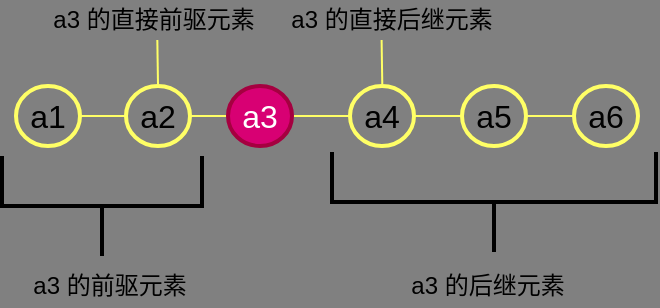 <mxfile version="13.1.3" pages="3">
    <diagram id="6hGFLwfOUW9BJ-s0fimq" name="Page-1">
        <mxGraphModel dx="892" dy="480" grid="0" gridSize="10" guides="1" tooltips="1" connect="1" arrows="1" fold="1" page="1" pageScale="1" pageWidth="827" pageHeight="1169" background="#808080" math="0" shadow="0">
            <root>
                <mxCell id="0"/>
                <mxCell id="1" parent="0"/>
                <mxCell id="14" value="" style="edgeStyle=orthogonalEdgeStyle;rounded=0;orthogonalLoop=1;jettySize=auto;html=1;strokeColor=#FFFF66;endArrow=none;endFill=0;" parent="1" source="2" target="4" edge="1">
                    <mxGeometry relative="1" as="geometry"/>
                </mxCell>
                <mxCell id="2" value="&lt;font style=&quot;font-size: 16px&quot;&gt;a1&lt;/font&gt;" style="ellipse;whiteSpace=wrap;html=1;fillColor=#808080;strokeColor=#FFFF66;strokeWidth=2;" parent="1" vertex="1">
                    <mxGeometry x="153" y="155" width="32" height="30" as="geometry"/>
                </mxCell>
                <mxCell id="15" value="" style="edgeStyle=orthogonalEdgeStyle;rounded=0;orthogonalLoop=1;jettySize=auto;html=1;strokeColor=#FFFF66;endArrow=none;endFill=0;" parent="1" source="3" target="9" edge="1">
                    <mxGeometry relative="1" as="geometry"/>
                </mxCell>
                <mxCell id="3" value="&lt;font style=&quot;font-size: 16px&quot;&gt;a2&lt;/font&gt;" style="ellipse;whiteSpace=wrap;html=1;fillColor=#808080;strokeColor=#FFFF66;strokeWidth=2;" parent="1" vertex="1">
                    <mxGeometry x="208" y="155" width="32" height="30" as="geometry"/>
                </mxCell>
                <mxCell id="4" value="&lt;font style=&quot;font-size: 16px&quot;&gt;a3&lt;/font&gt;" style="ellipse;whiteSpace=wrap;html=1;fillColor=#d80073;strokeColor=#A50040;strokeWidth=2;fontColor=#ffffff;" parent="1" vertex="1">
                    <mxGeometry x="259" y="155" width="32" height="30" as="geometry"/>
                </mxCell>
                <mxCell id="17" value="" style="edgeStyle=orthogonalEdgeStyle;rounded=0;orthogonalLoop=1;jettySize=auto;html=1;strokeColor=#FFFF66;endArrow=none;endFill=0;" parent="1" source="11" target="16" edge="1">
                    <mxGeometry relative="1" as="geometry"/>
                </mxCell>
                <mxCell id="9" value="&lt;font style=&quot;font-size: 16px&quot;&gt;a4&lt;/font&gt;" style="ellipse;whiteSpace=wrap;html=1;fillColor=#808080;strokeColor=#FFFF66;strokeWidth=2;" parent="1" vertex="1">
                    <mxGeometry x="320" y="155" width="32" height="30" as="geometry"/>
                </mxCell>
                <mxCell id="16" value="&lt;font style=&quot;font-size: 16px&quot;&gt;a6&lt;/font&gt;" style="ellipse;whiteSpace=wrap;html=1;fillColor=#808080;strokeColor=#FFFF66;strokeWidth=2;" parent="1" vertex="1">
                    <mxGeometry x="432" y="155" width="32" height="30" as="geometry"/>
                </mxCell>
                <mxCell id="11" value="&lt;font style=&quot;font-size: 16px&quot;&gt;a5&lt;/font&gt;" style="ellipse;whiteSpace=wrap;html=1;fillColor=#808080;strokeColor=#FFFF66;strokeWidth=2;" parent="1" vertex="1">
                    <mxGeometry x="376" y="155" width="32" height="30" as="geometry"/>
                </mxCell>
                <mxCell id="18" value="" style="edgeStyle=orthogonalEdgeStyle;rounded=0;orthogonalLoop=1;jettySize=auto;html=1;strokeColor=#FFFF66;endArrow=none;endFill=0;" parent="1" source="9" target="11" edge="1">
                    <mxGeometry relative="1" as="geometry">
                        <mxPoint x="352" y="170" as="sourcePoint"/>
                        <mxPoint x="432" y="170" as="targetPoint"/>
                    </mxGeometry>
                </mxCell>
                <mxCell id="24" value="a3 的直接前驱元素" style="text;html=1;strokeColor=none;fillColor=none;align=center;verticalAlign=middle;whiteSpace=wrap;rounded=0;" parent="1" vertex="1">
                    <mxGeometry x="168" y="112" width="107.5" height="20" as="geometry"/>
                </mxCell>
                <mxCell id="25" value="a3 的直接后继元素" style="text;html=1;strokeColor=none;fillColor=none;align=center;verticalAlign=middle;whiteSpace=wrap;rounded=0;" parent="1" vertex="1">
                    <mxGeometry x="286" y="112" width="110" height="20" as="geometry"/>
                </mxCell>
                <mxCell id="26" value="" style="endArrow=none;html=1;strokeColor=#FFFF66;" parent="1" edge="1">
                    <mxGeometry width="50" height="50" relative="1" as="geometry">
                        <mxPoint x="224" y="154" as="sourcePoint"/>
                        <mxPoint x="223.66" y="132" as="targetPoint"/>
                    </mxGeometry>
                </mxCell>
                <mxCell id="27" value="" style="endArrow=none;html=1;strokeColor=#FFFF66;" parent="1" edge="1">
                    <mxGeometry width="50" height="50" relative="1" as="geometry">
                        <mxPoint x="336.14" y="154" as="sourcePoint"/>
                        <mxPoint x="335.8" y="132" as="targetPoint"/>
                    </mxGeometry>
                </mxCell>
                <mxCell id="28" value="" style="strokeWidth=2;html=1;shape=mxgraph.flowchart.annotation_2;align=left;labelPosition=right;pointerEvents=1;fillColor=#808080;direction=east;rotation=-90;" parent="1" vertex="1">
                    <mxGeometry x="171" y="165" width="50" height="100" as="geometry"/>
                </mxCell>
                <mxCell id="29" value="" style="strokeWidth=2;html=1;shape=mxgraph.flowchart.annotation_2;align=left;labelPosition=right;pointerEvents=1;fillColor=#808080;direction=east;rotation=-90;" parent="1" vertex="1">
                    <mxGeometry x="367" y="132" width="50" height="162" as="geometry"/>
                </mxCell>
                <mxCell id="30" value="a3 的前驱元素" style="text;html=1;strokeColor=none;fillColor=none;align=center;verticalAlign=middle;whiteSpace=wrap;rounded=0;" parent="1" vertex="1">
                    <mxGeometry x="146" y="245" width="107.5" height="20" as="geometry"/>
                </mxCell>
                <mxCell id="32" value="a3 的后继元素" style="text;html=1;strokeColor=none;fillColor=none;align=center;verticalAlign=middle;whiteSpace=wrap;rounded=0;" parent="1" vertex="1">
                    <mxGeometry x="334" y="245" width="110" height="20" as="geometry"/>
                </mxCell>
            </root>
        </mxGraphModel>
    </diagram>
    <diagram name="一些模板" id="uEpUuUU1rTNOmull9yLI">
        <mxGraphModel dx="892" dy="480" grid="0" gridSize="10" guides="1" tooltips="1" connect="1" arrows="1" fold="1" page="1" pageScale="1" pageWidth="827" pageHeight="1169" background="#808080" math="0" shadow="0">
            <root>
                <mxCell id="ApwiqstQt8Peh4eSJjnf-0"/>
                <mxCell id="ApwiqstQt8Peh4eSJjnf-1" parent="ApwiqstQt8Peh4eSJjnf-0"/>
                <mxCell id="ApwiqstQt8Peh4eSJjnf-360" value="" style="align=left;strokeColor=#CCCCCC;html=1;" parent="ApwiqstQt8Peh4eSJjnf-1" vertex="1">
                    <mxGeometry x="20" y="154" width="120" height="20" as="geometry"/>
                </mxCell>
                <mxCell id="ApwiqstQt8Peh4eSJjnf-363" value="" style="align=left;strokeColor=#CCCCCC;html=1;" parent="ApwiqstQt8Peh4eSJjnf-1" vertex="1">
                    <mxGeometry x="20" y="174" width="120" height="20" as="geometry"/>
                </mxCell>
                <mxCell id="ApwiqstQt8Peh4eSJjnf-364" value="" style="align=left;strokeColor=#CCCCCC;html=1;" parent="ApwiqstQt8Peh4eSJjnf-1" vertex="1">
                    <mxGeometry x="20" y="194" width="120" height="20" as="geometry"/>
                </mxCell>
                <mxCell id="ApwiqstQt8Peh4eSJjnf-365" value="" style="align=left;strokeColor=#CCCCCC;html=1;" parent="ApwiqstQt8Peh4eSJjnf-1" vertex="1">
                    <mxGeometry x="20" y="214" width="120" height="20" as="geometry"/>
                </mxCell>
                <mxCell id="ApwiqstQt8Peh4eSJjnf-366" value="" style="align=left;strokeColor=#CCCCCC;html=1;" parent="ApwiqstQt8Peh4eSJjnf-1" vertex="1">
                    <mxGeometry x="20" y="234" width="120" height="20" as="geometry"/>
                </mxCell>
                <mxCell id="ApwiqstQt8Peh4eSJjnf-367" value="" style="align=left;strokeColor=#CCCCCC;html=1;" parent="ApwiqstQt8Peh4eSJjnf-1" vertex="1">
                    <mxGeometry x="20" y="254" width="120" height="20" as="geometry"/>
                </mxCell>
                <mxCell id="ApwiqstQt8Peh4eSJjnf-368" value="" style="align=left;strokeColor=#CCCCCC;html=1;" parent="ApwiqstQt8Peh4eSJjnf-1" vertex="1">
                    <mxGeometry x="20" y="274" width="120" height="20" as="geometry"/>
                </mxCell>
                <mxCell id="ApwiqstQt8Peh4eSJjnf-369" value="" style="align=left;strokeColor=#CCCCCC;html=1;" parent="ApwiqstQt8Peh4eSJjnf-1" vertex="1">
                    <mxGeometry x="20" y="294" width="120" height="20" as="geometry"/>
                </mxCell>
                <mxCell id="ApwiqstQt8Peh4eSJjnf-370" value="" style="align=left;strokeColor=#CCCCCC;html=1;" parent="ApwiqstQt8Peh4eSJjnf-1" vertex="1">
                    <mxGeometry x="20" y="314" width="120" height="20" as="geometry"/>
                </mxCell>
                <mxCell id="ApwiqstQt8Peh4eSJjnf-371" value="" style="align=left;strokeColor=#CCCCCC;html=1;" parent="ApwiqstQt8Peh4eSJjnf-1" vertex="1">
                    <mxGeometry x="20" y="334" width="120" height="20" as="geometry"/>
                </mxCell>
                <mxCell id="ApwiqstQt8Peh4eSJjnf-372" value="" style="align=left;strokeColor=#CCCCCC;html=1;" parent="ApwiqstQt8Peh4eSJjnf-1" vertex="1">
                    <mxGeometry x="20" y="354" width="120" height="20" as="geometry"/>
                </mxCell>
                <mxCell id="ApwiqstQt8Peh4eSJjnf-373" value="" style="align=left;strokeColor=#CCCCCC;html=1;" parent="ApwiqstQt8Peh4eSJjnf-1" vertex="1">
                    <mxGeometry x="20" y="374" width="120" height="20" as="geometry"/>
                </mxCell>
                <mxCell id="ApwiqstQt8Peh4eSJjnf-374" value="" style="align=left;strokeColor=#CCCCCC;html=1;" parent="ApwiqstQt8Peh4eSJjnf-1" vertex="1">
                    <mxGeometry x="20" y="394" width="120" height="20" as="geometry"/>
                </mxCell>
                <mxCell id="ApwiqstQt8Peh4eSJjnf-375" value="" style="align=left;strokeColor=#CCCCCC;html=1;" parent="ApwiqstQt8Peh4eSJjnf-1" vertex="1">
                    <mxGeometry x="20" y="414" width="120" height="20" as="geometry"/>
                </mxCell>
                <mxCell id="ApwiqstQt8Peh4eSJjnf-376" value="" style="align=left;strokeColor=#CCCCCC;html=1;" parent="ApwiqstQt8Peh4eSJjnf-1" vertex="1">
                    <mxGeometry x="20" y="434" width="120" height="20" as="geometry"/>
                </mxCell>
                <mxCell id="ApwiqstQt8Peh4eSJjnf-377" value="" style="align=left;strokeColor=#CCCCCC;html=1;" parent="ApwiqstQt8Peh4eSJjnf-1" vertex="1">
                    <mxGeometry x="20" y="454" width="120" height="20" as="geometry"/>
                </mxCell>
                <mxCell id="ApwiqstQt8Peh4eSJjnf-378" value="" style="align=left;strokeColor=#CCCCCC;html=1;" parent="ApwiqstQt8Peh4eSJjnf-1" vertex="1">
                    <mxGeometry x="140" y="154" width="120" height="20" as="geometry"/>
                </mxCell>
                <mxCell id="ApwiqstQt8Peh4eSJjnf-379" value="" style="align=left;strokeColor=#CCCCCC;html=1;" parent="ApwiqstQt8Peh4eSJjnf-1" vertex="1">
                    <mxGeometry x="140" y="174" width="120" height="20" as="geometry"/>
                </mxCell>
                <mxCell id="ApwiqstQt8Peh4eSJjnf-380" value="" style="align=left;strokeColor=#CCCCCC;html=1;" parent="ApwiqstQt8Peh4eSJjnf-1" vertex="1">
                    <mxGeometry x="140" y="194" width="120" height="20" as="geometry"/>
                </mxCell>
                <mxCell id="ApwiqstQt8Peh4eSJjnf-381" value="" style="align=left;strokeColor=#CCCCCC;html=1;" parent="ApwiqstQt8Peh4eSJjnf-1" vertex="1">
                    <mxGeometry x="140" y="214" width="120" height="20" as="geometry"/>
                </mxCell>
                <mxCell id="ApwiqstQt8Peh4eSJjnf-382" value="" style="align=left;strokeColor=#CCCCCC;html=1;" parent="ApwiqstQt8Peh4eSJjnf-1" vertex="1">
                    <mxGeometry x="140" y="234" width="120" height="20" as="geometry"/>
                </mxCell>
                <mxCell id="ApwiqstQt8Peh4eSJjnf-383" value="" style="align=left;strokeColor=#CCCCCC;html=1;" parent="ApwiqstQt8Peh4eSJjnf-1" vertex="1">
                    <mxGeometry x="140" y="254" width="120" height="20" as="geometry"/>
                </mxCell>
                <mxCell id="ApwiqstQt8Peh4eSJjnf-384" value="" style="align=left;strokeColor=#CCCCCC;html=1;" parent="ApwiqstQt8Peh4eSJjnf-1" vertex="1">
                    <mxGeometry x="140" y="274" width="120" height="20" as="geometry"/>
                </mxCell>
                <mxCell id="ApwiqstQt8Peh4eSJjnf-385" value="" style="align=left;strokeColor=#CCCCCC;html=1;" parent="ApwiqstQt8Peh4eSJjnf-1" vertex="1">
                    <mxGeometry x="140" y="294" width="120" height="20" as="geometry"/>
                </mxCell>
                <mxCell id="ApwiqstQt8Peh4eSJjnf-386" value="" style="align=left;strokeColor=#CCCCCC;html=1;" parent="ApwiqstQt8Peh4eSJjnf-1" vertex="1">
                    <mxGeometry x="140" y="314" width="120" height="20" as="geometry"/>
                </mxCell>
                <mxCell id="ApwiqstQt8Peh4eSJjnf-387" value="" style="align=left;strokeColor=#CCCCCC;html=1;" parent="ApwiqstQt8Peh4eSJjnf-1" vertex="1">
                    <mxGeometry x="140" y="334" width="120" height="20" as="geometry"/>
                </mxCell>
                <mxCell id="ApwiqstQt8Peh4eSJjnf-388" value="" style="align=left;strokeColor=#CCCCCC;html=1;" parent="ApwiqstQt8Peh4eSJjnf-1" vertex="1">
                    <mxGeometry x="140" y="354" width="120" height="20" as="geometry"/>
                </mxCell>
                <mxCell id="ApwiqstQt8Peh4eSJjnf-389" value="" style="align=left;strokeColor=#CCCCCC;html=1;" parent="ApwiqstQt8Peh4eSJjnf-1" vertex="1">
                    <mxGeometry x="140" y="374" width="120" height="20" as="geometry"/>
                </mxCell>
                <mxCell id="ApwiqstQt8Peh4eSJjnf-390" value="" style="align=left;strokeColor=#CCCCCC;html=1;" parent="ApwiqstQt8Peh4eSJjnf-1" vertex="1">
                    <mxGeometry x="140" y="394" width="120" height="20" as="geometry"/>
                </mxCell>
                <mxCell id="ApwiqstQt8Peh4eSJjnf-391" value="" style="align=left;strokeColor=#CCCCCC;html=1;" parent="ApwiqstQt8Peh4eSJjnf-1" vertex="1">
                    <mxGeometry x="140" y="414" width="120" height="20" as="geometry"/>
                </mxCell>
                <mxCell id="ApwiqstQt8Peh4eSJjnf-392" value="" style="align=left;strokeColor=#CCCCCC;html=1;" parent="ApwiqstQt8Peh4eSJjnf-1" vertex="1">
                    <mxGeometry x="140" y="434" width="120" height="20" as="geometry"/>
                </mxCell>
                <mxCell id="ApwiqstQt8Peh4eSJjnf-393" value="" style="align=left;strokeColor=#CCCCCC;html=1;" parent="ApwiqstQt8Peh4eSJjnf-1" vertex="1">
                    <mxGeometry x="140" y="454" width="120" height="20" as="geometry"/>
                </mxCell>
                <mxCell id="ApwiqstQt8Peh4eSJjnf-394" value="" style="align=left;strokeColor=#CCCCCC;html=1;" parent="ApwiqstQt8Peh4eSJjnf-1" vertex="1">
                    <mxGeometry x="260" y="154" width="120" height="20" as="geometry"/>
                </mxCell>
                <mxCell id="ApwiqstQt8Peh4eSJjnf-395" value="" style="align=left;strokeColor=#CCCCCC;html=1;" parent="ApwiqstQt8Peh4eSJjnf-1" vertex="1">
                    <mxGeometry x="260" y="174" width="120" height="20" as="geometry"/>
                </mxCell>
                <mxCell id="ApwiqstQt8Peh4eSJjnf-396" value="" style="align=left;strokeColor=#CCCCCC;html=1;" parent="ApwiqstQt8Peh4eSJjnf-1" vertex="1">
                    <mxGeometry x="260" y="194" width="120" height="20" as="geometry"/>
                </mxCell>
                <mxCell id="ApwiqstQt8Peh4eSJjnf-397" value="" style="align=left;strokeColor=#CCCCCC;html=1;" parent="ApwiqstQt8Peh4eSJjnf-1" vertex="1">
                    <mxGeometry x="260" y="214" width="120" height="20" as="geometry"/>
                </mxCell>
                <mxCell id="ApwiqstQt8Peh4eSJjnf-398" value="" style="align=left;strokeColor=#CCCCCC;html=1;" parent="ApwiqstQt8Peh4eSJjnf-1" vertex="1">
                    <mxGeometry x="260" y="234" width="120" height="20" as="geometry"/>
                </mxCell>
                <mxCell id="ApwiqstQt8Peh4eSJjnf-399" value="" style="align=left;strokeColor=#CCCCCC;html=1;" parent="ApwiqstQt8Peh4eSJjnf-1" vertex="1">
                    <mxGeometry x="260" y="254" width="120" height="20" as="geometry"/>
                </mxCell>
                <mxCell id="ApwiqstQt8Peh4eSJjnf-400" value="" style="align=left;strokeColor=#CCCCCC;html=1;" parent="ApwiqstQt8Peh4eSJjnf-1" vertex="1">
                    <mxGeometry x="260" y="274" width="120" height="20" as="geometry"/>
                </mxCell>
                <mxCell id="ApwiqstQt8Peh4eSJjnf-401" value="" style="align=left;strokeColor=#CCCCCC;html=1;" parent="ApwiqstQt8Peh4eSJjnf-1" vertex="1">
                    <mxGeometry x="260" y="294" width="120" height="20" as="geometry"/>
                </mxCell>
                <mxCell id="ApwiqstQt8Peh4eSJjnf-402" value="" style="align=left;strokeColor=#CCCCCC;html=1;" parent="ApwiqstQt8Peh4eSJjnf-1" vertex="1">
                    <mxGeometry x="260" y="314" width="120" height="20" as="geometry"/>
                </mxCell>
                <mxCell id="ApwiqstQt8Peh4eSJjnf-403" value="" style="align=left;strokeColor=#CCCCCC;html=1;" parent="ApwiqstQt8Peh4eSJjnf-1" vertex="1">
                    <mxGeometry x="260" y="334" width="120" height="20" as="geometry"/>
                </mxCell>
                <mxCell id="ApwiqstQt8Peh4eSJjnf-404" value="" style="align=left;strokeColor=#CCCCCC;html=1;" parent="ApwiqstQt8Peh4eSJjnf-1" vertex="1">
                    <mxGeometry x="260" y="354" width="120" height="20" as="geometry"/>
                </mxCell>
                <mxCell id="ApwiqstQt8Peh4eSJjnf-405" value="" style="align=left;strokeColor=#CCCCCC;html=1;" parent="ApwiqstQt8Peh4eSJjnf-1" vertex="1">
                    <mxGeometry x="260" y="374" width="120" height="20" as="geometry"/>
                </mxCell>
                <mxCell id="ApwiqstQt8Peh4eSJjnf-406" value="" style="align=left;strokeColor=#CCCCCC;html=1;" parent="ApwiqstQt8Peh4eSJjnf-1" vertex="1">
                    <mxGeometry x="260" y="394" width="120" height="20" as="geometry"/>
                </mxCell>
                <mxCell id="ApwiqstQt8Peh4eSJjnf-407" value="" style="align=left;strokeColor=#CCCCCC;html=1;" parent="ApwiqstQt8Peh4eSJjnf-1" vertex="1">
                    <mxGeometry x="260" y="414" width="120" height="20" as="geometry"/>
                </mxCell>
                <mxCell id="ApwiqstQt8Peh4eSJjnf-408" value="" style="align=left;strokeColor=#CCCCCC;html=1;" parent="ApwiqstQt8Peh4eSJjnf-1" vertex="1">
                    <mxGeometry x="260" y="434" width="120" height="20" as="geometry"/>
                </mxCell>
                <mxCell id="ApwiqstQt8Peh4eSJjnf-409" value="" style="align=left;strokeColor=#CCCCCC;html=1;" parent="ApwiqstQt8Peh4eSJjnf-1" vertex="1">
                    <mxGeometry x="260" y="454" width="120" height="20" as="geometry"/>
                </mxCell>
                <mxCell id="ApwiqstQt8Peh4eSJjnf-410" value="" style="align=left;strokeColor=#CCCCCC;html=1;" parent="ApwiqstQt8Peh4eSJjnf-1" vertex="1">
                    <mxGeometry x="380" y="154" width="120" height="20" as="geometry"/>
                </mxCell>
                <mxCell id="ApwiqstQt8Peh4eSJjnf-411" value="" style="align=left;strokeColor=#CCCCCC;html=1;" parent="ApwiqstQt8Peh4eSJjnf-1" vertex="1">
                    <mxGeometry x="380" y="174" width="120" height="20" as="geometry"/>
                </mxCell>
                <mxCell id="ApwiqstQt8Peh4eSJjnf-412" value="" style="align=left;strokeColor=#CCCCCC;html=1;" parent="ApwiqstQt8Peh4eSJjnf-1" vertex="1">
                    <mxGeometry x="380" y="194" width="120" height="20" as="geometry"/>
                </mxCell>
                <mxCell id="ApwiqstQt8Peh4eSJjnf-413" value="" style="align=left;strokeColor=#CCCCCC;html=1;" parent="ApwiqstQt8Peh4eSJjnf-1" vertex="1">
                    <mxGeometry x="380" y="214" width="120" height="20" as="geometry"/>
                </mxCell>
                <mxCell id="ApwiqstQt8Peh4eSJjnf-414" value="" style="align=left;strokeColor=#CCCCCC;html=1;" parent="ApwiqstQt8Peh4eSJjnf-1" vertex="1">
                    <mxGeometry x="380" y="234" width="120" height="20" as="geometry"/>
                </mxCell>
                <mxCell id="ApwiqstQt8Peh4eSJjnf-415" value="" style="align=left;strokeColor=#CCCCCC;html=1;" parent="ApwiqstQt8Peh4eSJjnf-1" vertex="1">
                    <mxGeometry x="380" y="254" width="120" height="20" as="geometry"/>
                </mxCell>
                <mxCell id="ApwiqstQt8Peh4eSJjnf-416" value="" style="align=left;strokeColor=#CCCCCC;html=1;" parent="ApwiqstQt8Peh4eSJjnf-1" vertex="1">
                    <mxGeometry x="380" y="274" width="120" height="20" as="geometry"/>
                </mxCell>
                <mxCell id="ApwiqstQt8Peh4eSJjnf-417" value="" style="align=left;strokeColor=#CCCCCC;html=1;" parent="ApwiqstQt8Peh4eSJjnf-1" vertex="1">
                    <mxGeometry x="380" y="294" width="120" height="20" as="geometry"/>
                </mxCell>
                <mxCell id="ApwiqstQt8Peh4eSJjnf-418" value="" style="align=left;strokeColor=#CCCCCC;html=1;" parent="ApwiqstQt8Peh4eSJjnf-1" vertex="1">
                    <mxGeometry x="380" y="314" width="120" height="20" as="geometry"/>
                </mxCell>
                <mxCell id="ApwiqstQt8Peh4eSJjnf-419" value="" style="align=left;strokeColor=#CCCCCC;html=1;" parent="ApwiqstQt8Peh4eSJjnf-1" vertex="1">
                    <mxGeometry x="380" y="334" width="120" height="20" as="geometry"/>
                </mxCell>
                <mxCell id="ApwiqstQt8Peh4eSJjnf-420" value="" style="align=left;strokeColor=#CCCCCC;html=1;" parent="ApwiqstQt8Peh4eSJjnf-1" vertex="1">
                    <mxGeometry x="380" y="354" width="120" height="20" as="geometry"/>
                </mxCell>
                <mxCell id="ApwiqstQt8Peh4eSJjnf-421" value="" style="align=left;strokeColor=#CCCCCC;html=1;" parent="ApwiqstQt8Peh4eSJjnf-1" vertex="1">
                    <mxGeometry x="380" y="374" width="120" height="20" as="geometry"/>
                </mxCell>
                <mxCell id="ApwiqstQt8Peh4eSJjnf-422" value="" style="align=left;strokeColor=#CCCCCC;html=1;" parent="ApwiqstQt8Peh4eSJjnf-1" vertex="1">
                    <mxGeometry x="380" y="394" width="120" height="20" as="geometry"/>
                </mxCell>
                <mxCell id="ApwiqstQt8Peh4eSJjnf-423" value="" style="align=left;strokeColor=#CCCCCC;html=1;" parent="ApwiqstQt8Peh4eSJjnf-1" vertex="1">
                    <mxGeometry x="380" y="414" width="120" height="20" as="geometry"/>
                </mxCell>
                <mxCell id="ApwiqstQt8Peh4eSJjnf-424" value="" style="align=left;strokeColor=#CCCCCC;html=1;" parent="ApwiqstQt8Peh4eSJjnf-1" vertex="1">
                    <mxGeometry x="380" y="434" width="120" height="20" as="geometry"/>
                </mxCell>
                <mxCell id="ApwiqstQt8Peh4eSJjnf-425" value="" style="align=left;strokeColor=#CCCCCC;html=1;" parent="ApwiqstQt8Peh4eSJjnf-1" vertex="1">
                    <mxGeometry x="380" y="454" width="120" height="20" as="geometry"/>
                </mxCell>
                <mxCell id="ApwiqstQt8Peh4eSJjnf-426" value="" style="align=left;strokeColor=#CCCCCC;html=1;" parent="ApwiqstQt8Peh4eSJjnf-1" vertex="1">
                    <mxGeometry x="500" y="154" width="120" height="20" as="geometry"/>
                </mxCell>
                <mxCell id="ApwiqstQt8Peh4eSJjnf-427" value="" style="align=left;strokeColor=#CCCCCC;html=1;" parent="ApwiqstQt8Peh4eSJjnf-1" vertex="1">
                    <mxGeometry x="500" y="174" width="120" height="20" as="geometry"/>
                </mxCell>
                <mxCell id="ApwiqstQt8Peh4eSJjnf-428" value="" style="align=left;strokeColor=#CCCCCC;html=1;" parent="ApwiqstQt8Peh4eSJjnf-1" vertex="1">
                    <mxGeometry x="500" y="194" width="120" height="20" as="geometry"/>
                </mxCell>
                <mxCell id="ApwiqstQt8Peh4eSJjnf-429" value="" style="align=left;strokeColor=#CCCCCC;html=1;" parent="ApwiqstQt8Peh4eSJjnf-1" vertex="1">
                    <mxGeometry x="500" y="214" width="120" height="20" as="geometry"/>
                </mxCell>
                <mxCell id="ApwiqstQt8Peh4eSJjnf-430" value="" style="align=left;strokeColor=#CCCCCC;html=1;" parent="ApwiqstQt8Peh4eSJjnf-1" vertex="1">
                    <mxGeometry x="500" y="234" width="120" height="20" as="geometry"/>
                </mxCell>
                <mxCell id="ApwiqstQt8Peh4eSJjnf-431" value="" style="align=left;strokeColor=#CCCCCC;html=1;" parent="ApwiqstQt8Peh4eSJjnf-1" vertex="1">
                    <mxGeometry x="500" y="254" width="120" height="20" as="geometry"/>
                </mxCell>
                <mxCell id="ApwiqstQt8Peh4eSJjnf-432" value="" style="align=left;strokeColor=#CCCCCC;html=1;" parent="ApwiqstQt8Peh4eSJjnf-1" vertex="1">
                    <mxGeometry x="500" y="274" width="120" height="20" as="geometry"/>
                </mxCell>
                <mxCell id="ApwiqstQt8Peh4eSJjnf-433" value="" style="align=left;strokeColor=#CCCCCC;html=1;" parent="ApwiqstQt8Peh4eSJjnf-1" vertex="1">
                    <mxGeometry x="500" y="294" width="120" height="20" as="geometry"/>
                </mxCell>
                <mxCell id="ApwiqstQt8Peh4eSJjnf-434" value="" style="align=left;strokeColor=#CCCCCC;html=1;" parent="ApwiqstQt8Peh4eSJjnf-1" vertex="1">
                    <mxGeometry x="500" y="314" width="120" height="20" as="geometry"/>
                </mxCell>
                <mxCell id="ApwiqstQt8Peh4eSJjnf-435" value="" style="align=left;strokeColor=#CCCCCC;html=1;" parent="ApwiqstQt8Peh4eSJjnf-1" vertex="1">
                    <mxGeometry x="500" y="334" width="120" height="20" as="geometry"/>
                </mxCell>
                <mxCell id="ApwiqstQt8Peh4eSJjnf-436" value="" style="align=left;strokeColor=#CCCCCC;html=1;" parent="ApwiqstQt8Peh4eSJjnf-1" vertex="1">
                    <mxGeometry x="500" y="354" width="120" height="20" as="geometry"/>
                </mxCell>
                <mxCell id="ApwiqstQt8Peh4eSJjnf-437" value="" style="align=left;strokeColor=#CCCCCC;html=1;" parent="ApwiqstQt8Peh4eSJjnf-1" vertex="1">
                    <mxGeometry x="500" y="374" width="120" height="20" as="geometry"/>
                </mxCell>
                <mxCell id="ApwiqstQt8Peh4eSJjnf-438" value="" style="align=left;strokeColor=#CCCCCC;html=1;" parent="ApwiqstQt8Peh4eSJjnf-1" vertex="1">
                    <mxGeometry x="500" y="394" width="120" height="20" as="geometry"/>
                </mxCell>
                <mxCell id="ApwiqstQt8Peh4eSJjnf-439" value="" style="align=left;strokeColor=#CCCCCC;html=1;" parent="ApwiqstQt8Peh4eSJjnf-1" vertex="1">
                    <mxGeometry x="500" y="414" width="120" height="20" as="geometry"/>
                </mxCell>
                <mxCell id="ApwiqstQt8Peh4eSJjnf-440" value="" style="align=left;strokeColor=#CCCCCC;html=1;" parent="ApwiqstQt8Peh4eSJjnf-1" vertex="1">
                    <mxGeometry x="500" y="434" width="120" height="20" as="geometry"/>
                </mxCell>
                <mxCell id="ApwiqstQt8Peh4eSJjnf-441" value="" style="align=left;strokeColor=#CCCCCC;html=1;" parent="ApwiqstQt8Peh4eSJjnf-1" vertex="1">
                    <mxGeometry x="500" y="454" width="120" height="20" as="geometry"/>
                </mxCell>
                <mxCell id="ApwiqstQt8Peh4eSJjnf-442" value="" style="align=left;strokeColor=#CCCCCC;html=1;" parent="ApwiqstQt8Peh4eSJjnf-1" vertex="1">
                    <mxGeometry x="620" y="154" width="120" height="20" as="geometry"/>
                </mxCell>
                <mxCell id="ApwiqstQt8Peh4eSJjnf-443" value="" style="align=left;strokeColor=#CCCCCC;html=1;" parent="ApwiqstQt8Peh4eSJjnf-1" vertex="1">
                    <mxGeometry x="620" y="174" width="120" height="20" as="geometry"/>
                </mxCell>
                <mxCell id="ApwiqstQt8Peh4eSJjnf-444" value="" style="align=left;strokeColor=#CCCCCC;html=1;" parent="ApwiqstQt8Peh4eSJjnf-1" vertex="1">
                    <mxGeometry x="620" y="194" width="120" height="20" as="geometry"/>
                </mxCell>
                <mxCell id="ApwiqstQt8Peh4eSJjnf-445" value="" style="align=left;strokeColor=#CCCCCC;html=1;" parent="ApwiqstQt8Peh4eSJjnf-1" vertex="1">
                    <mxGeometry x="620" y="214" width="120" height="20" as="geometry"/>
                </mxCell>
                <mxCell id="ApwiqstQt8Peh4eSJjnf-446" value="" style="align=left;strokeColor=#CCCCCC;html=1;" parent="ApwiqstQt8Peh4eSJjnf-1" vertex="1">
                    <mxGeometry x="620" y="234" width="120" height="20" as="geometry"/>
                </mxCell>
                <mxCell id="ApwiqstQt8Peh4eSJjnf-447" value="" style="align=left;strokeColor=#CCCCCC;html=1;" parent="ApwiqstQt8Peh4eSJjnf-1" vertex="1">
                    <mxGeometry x="620" y="254" width="120" height="20" as="geometry"/>
                </mxCell>
                <mxCell id="ApwiqstQt8Peh4eSJjnf-448" value="" style="align=left;strokeColor=#CCCCCC;html=1;" parent="ApwiqstQt8Peh4eSJjnf-1" vertex="1">
                    <mxGeometry x="620" y="274" width="120" height="20" as="geometry"/>
                </mxCell>
                <mxCell id="ApwiqstQt8Peh4eSJjnf-449" value="" style="align=left;strokeColor=#CCCCCC;html=1;" parent="ApwiqstQt8Peh4eSJjnf-1" vertex="1">
                    <mxGeometry x="620" y="294" width="120" height="20" as="geometry"/>
                </mxCell>
                <mxCell id="ApwiqstQt8Peh4eSJjnf-450" value="" style="align=left;strokeColor=#CCCCCC;html=1;" parent="ApwiqstQt8Peh4eSJjnf-1" vertex="1">
                    <mxGeometry x="620" y="314" width="120" height="20" as="geometry"/>
                </mxCell>
                <mxCell id="ApwiqstQt8Peh4eSJjnf-451" value="" style="align=left;strokeColor=#CCCCCC;html=1;" parent="ApwiqstQt8Peh4eSJjnf-1" vertex="1">
                    <mxGeometry x="620" y="334" width="120" height="20" as="geometry"/>
                </mxCell>
                <mxCell id="ApwiqstQt8Peh4eSJjnf-452" value="" style="align=left;strokeColor=#CCCCCC;html=1;" parent="ApwiqstQt8Peh4eSJjnf-1" vertex="1">
                    <mxGeometry x="620" y="354" width="120" height="20" as="geometry"/>
                </mxCell>
                <mxCell id="ApwiqstQt8Peh4eSJjnf-453" value="" style="align=left;strokeColor=#CCCCCC;html=1;" parent="ApwiqstQt8Peh4eSJjnf-1" vertex="1">
                    <mxGeometry x="620" y="374" width="120" height="20" as="geometry"/>
                </mxCell>
                <mxCell id="ApwiqstQt8Peh4eSJjnf-454" value="" style="align=left;strokeColor=#CCCCCC;html=1;" parent="ApwiqstQt8Peh4eSJjnf-1" vertex="1">
                    <mxGeometry x="620" y="394" width="120" height="20" as="geometry"/>
                </mxCell>
                <mxCell id="ApwiqstQt8Peh4eSJjnf-455" value="" style="align=left;strokeColor=#CCCCCC;html=1;" parent="ApwiqstQt8Peh4eSJjnf-1" vertex="1">
                    <mxGeometry x="620" y="414" width="120" height="20" as="geometry"/>
                </mxCell>
                <mxCell id="ApwiqstQt8Peh4eSJjnf-456" value="" style="align=left;strokeColor=#CCCCCC;html=1;" parent="ApwiqstQt8Peh4eSJjnf-1" vertex="1">
                    <mxGeometry x="620" y="434" width="120" height="20" as="geometry"/>
                </mxCell>
                <mxCell id="ApwiqstQt8Peh4eSJjnf-457" value="" style="align=left;strokeColor=#CCCCCC;html=1;" parent="ApwiqstQt8Peh4eSJjnf-1" vertex="1">
                    <mxGeometry x="620" y="454" width="120" height="20" as="geometry"/>
                </mxCell>
                <mxCell id="ApwiqstQt8Peh4eSJjnf-458" value="" style="align=left;strokeColor=#CCCCCC;html=1;" parent="ApwiqstQt8Peh4eSJjnf-1" vertex="1">
                    <mxGeometry x="740" y="154" width="120" height="20" as="geometry"/>
                </mxCell>
                <mxCell id="ApwiqstQt8Peh4eSJjnf-459" value="" style="align=left;strokeColor=#CCCCCC;html=1;" parent="ApwiqstQt8Peh4eSJjnf-1" vertex="1">
                    <mxGeometry x="740" y="174" width="120" height="20" as="geometry"/>
                </mxCell>
                <mxCell id="ApwiqstQt8Peh4eSJjnf-460" value="" style="align=left;strokeColor=#CCCCCC;html=1;" parent="ApwiqstQt8Peh4eSJjnf-1" vertex="1">
                    <mxGeometry x="740" y="194" width="120" height="20" as="geometry"/>
                </mxCell>
                <mxCell id="ApwiqstQt8Peh4eSJjnf-461" value="" style="align=left;strokeColor=#CCCCCC;html=1;" parent="ApwiqstQt8Peh4eSJjnf-1" vertex="1">
                    <mxGeometry x="740" y="214" width="120" height="20" as="geometry"/>
                </mxCell>
                <mxCell id="ApwiqstQt8Peh4eSJjnf-462" value="" style="align=left;strokeColor=#CCCCCC;html=1;" parent="ApwiqstQt8Peh4eSJjnf-1" vertex="1">
                    <mxGeometry x="740" y="234" width="120" height="20" as="geometry"/>
                </mxCell>
                <mxCell id="ApwiqstQt8Peh4eSJjnf-463" value="" style="align=left;strokeColor=#CCCCCC;html=1;" parent="ApwiqstQt8Peh4eSJjnf-1" vertex="1">
                    <mxGeometry x="740" y="254" width="120" height="20" as="geometry"/>
                </mxCell>
                <mxCell id="ApwiqstQt8Peh4eSJjnf-464" value="" style="align=left;strokeColor=#CCCCCC;html=1;" parent="ApwiqstQt8Peh4eSJjnf-1" vertex="1">
                    <mxGeometry x="740" y="274" width="120" height="20" as="geometry"/>
                </mxCell>
                <mxCell id="ApwiqstQt8Peh4eSJjnf-465" value="" style="align=left;strokeColor=#CCCCCC;html=1;" parent="ApwiqstQt8Peh4eSJjnf-1" vertex="1">
                    <mxGeometry x="740" y="294" width="120" height="20" as="geometry"/>
                </mxCell>
                <mxCell id="ApwiqstQt8Peh4eSJjnf-466" value="" style="align=left;strokeColor=#CCCCCC;html=1;" parent="ApwiqstQt8Peh4eSJjnf-1" vertex="1">
                    <mxGeometry x="740" y="314" width="120" height="20" as="geometry"/>
                </mxCell>
                <mxCell id="ApwiqstQt8Peh4eSJjnf-467" value="" style="align=left;strokeColor=#CCCCCC;html=1;" parent="ApwiqstQt8Peh4eSJjnf-1" vertex="1">
                    <mxGeometry x="740" y="334" width="120" height="20" as="geometry"/>
                </mxCell>
                <mxCell id="ApwiqstQt8Peh4eSJjnf-468" value="" style="align=left;strokeColor=#CCCCCC;html=1;" parent="ApwiqstQt8Peh4eSJjnf-1" vertex="1">
                    <mxGeometry x="740" y="354" width="120" height="20" as="geometry"/>
                </mxCell>
                <mxCell id="ApwiqstQt8Peh4eSJjnf-469" value="" style="align=left;strokeColor=#CCCCCC;html=1;" parent="ApwiqstQt8Peh4eSJjnf-1" vertex="1">
                    <mxGeometry x="740" y="374" width="120" height="20" as="geometry"/>
                </mxCell>
                <mxCell id="ApwiqstQt8Peh4eSJjnf-470" value="" style="align=left;strokeColor=#CCCCCC;html=1;" parent="ApwiqstQt8Peh4eSJjnf-1" vertex="1">
                    <mxGeometry x="740" y="394" width="120" height="20" as="geometry"/>
                </mxCell>
                <mxCell id="ApwiqstQt8Peh4eSJjnf-471" value="" style="align=left;strokeColor=#CCCCCC;html=1;" parent="ApwiqstQt8Peh4eSJjnf-1" vertex="1">
                    <mxGeometry x="740" y="414" width="120" height="20" as="geometry"/>
                </mxCell>
                <mxCell id="ApwiqstQt8Peh4eSJjnf-472" value="" style="align=left;strokeColor=#CCCCCC;html=1;" parent="ApwiqstQt8Peh4eSJjnf-1" vertex="1">
                    <mxGeometry x="740" y="434" width="120" height="20" as="geometry"/>
                </mxCell>
                <mxCell id="ApwiqstQt8Peh4eSJjnf-473" value="" style="align=left;strokeColor=#CCCCCC;html=1;" parent="ApwiqstQt8Peh4eSJjnf-1" vertex="1">
                    <mxGeometry x="740" y="454" width="120" height="20" as="geometry"/>
                </mxCell>
                <mxCell id="ApwiqstQt8Peh4eSJjnf-474" value="" style="align=left;strokeColor=#CCCCCC;html=1;" parent="ApwiqstQt8Peh4eSJjnf-1" vertex="1">
                    <mxGeometry x="860" y="154" width="120" height="20" as="geometry"/>
                </mxCell>
                <mxCell id="ApwiqstQt8Peh4eSJjnf-475" value="" style="align=left;strokeColor=#CCCCCC;html=1;" parent="ApwiqstQt8Peh4eSJjnf-1" vertex="1">
                    <mxGeometry x="860" y="174" width="120" height="20" as="geometry"/>
                </mxCell>
                <mxCell id="ApwiqstQt8Peh4eSJjnf-476" value="" style="align=left;strokeColor=#CCCCCC;html=1;" parent="ApwiqstQt8Peh4eSJjnf-1" vertex="1">
                    <mxGeometry x="860" y="194" width="120" height="20" as="geometry"/>
                </mxCell>
                <mxCell id="ApwiqstQt8Peh4eSJjnf-477" value="" style="align=left;strokeColor=#CCCCCC;html=1;" parent="ApwiqstQt8Peh4eSJjnf-1" vertex="1">
                    <mxGeometry x="860" y="214" width="120" height="20" as="geometry"/>
                </mxCell>
                <mxCell id="ApwiqstQt8Peh4eSJjnf-478" value="" style="align=left;strokeColor=#CCCCCC;html=1;" parent="ApwiqstQt8Peh4eSJjnf-1" vertex="1">
                    <mxGeometry x="860" y="234" width="120" height="20" as="geometry"/>
                </mxCell>
                <mxCell id="ApwiqstQt8Peh4eSJjnf-479" value="" style="align=left;strokeColor=#CCCCCC;html=1;" parent="ApwiqstQt8Peh4eSJjnf-1" vertex="1">
                    <mxGeometry x="860" y="254" width="120" height="20" as="geometry"/>
                </mxCell>
                <mxCell id="ApwiqstQt8Peh4eSJjnf-480" value="" style="align=left;strokeColor=#CCCCCC;html=1;" parent="ApwiqstQt8Peh4eSJjnf-1" vertex="1">
                    <mxGeometry x="860" y="274" width="120" height="20" as="geometry"/>
                </mxCell>
                <mxCell id="ApwiqstQt8Peh4eSJjnf-481" value="" style="align=left;strokeColor=#CCCCCC;html=1;" parent="ApwiqstQt8Peh4eSJjnf-1" vertex="1">
                    <mxGeometry x="860" y="294" width="120" height="20" as="geometry"/>
                </mxCell>
                <mxCell id="ApwiqstQt8Peh4eSJjnf-482" value="" style="align=left;strokeColor=#CCCCCC;html=1;" parent="ApwiqstQt8Peh4eSJjnf-1" vertex="1">
                    <mxGeometry x="860" y="314" width="120" height="20" as="geometry"/>
                </mxCell>
                <mxCell id="ApwiqstQt8Peh4eSJjnf-483" value="" style="align=left;strokeColor=#CCCCCC;html=1;" parent="ApwiqstQt8Peh4eSJjnf-1" vertex="1">
                    <mxGeometry x="860" y="334" width="120" height="20" as="geometry"/>
                </mxCell>
                <mxCell id="ApwiqstQt8Peh4eSJjnf-484" value="" style="align=left;strokeColor=#CCCCCC;html=1;" parent="ApwiqstQt8Peh4eSJjnf-1" vertex="1">
                    <mxGeometry x="860" y="354" width="120" height="20" as="geometry"/>
                </mxCell>
                <mxCell id="ApwiqstQt8Peh4eSJjnf-485" value="" style="align=left;strokeColor=#CCCCCC;html=1;" parent="ApwiqstQt8Peh4eSJjnf-1" vertex="1">
                    <mxGeometry x="860" y="374" width="120" height="20" as="geometry"/>
                </mxCell>
                <mxCell id="ApwiqstQt8Peh4eSJjnf-486" value="" style="align=left;strokeColor=#CCCCCC;html=1;" parent="ApwiqstQt8Peh4eSJjnf-1" vertex="1">
                    <mxGeometry x="860" y="394" width="120" height="20" as="geometry"/>
                </mxCell>
                <mxCell id="ApwiqstQt8Peh4eSJjnf-487" value="" style="align=left;strokeColor=#CCCCCC;html=1;" parent="ApwiqstQt8Peh4eSJjnf-1" vertex="1">
                    <mxGeometry x="860" y="414" width="120" height="20" as="geometry"/>
                </mxCell>
                <mxCell id="ApwiqstQt8Peh4eSJjnf-488" value="" style="align=left;strokeColor=#CCCCCC;html=1;" parent="ApwiqstQt8Peh4eSJjnf-1" vertex="1">
                    <mxGeometry x="860" y="434" width="120" height="20" as="geometry"/>
                </mxCell>
                <mxCell id="ApwiqstQt8Peh4eSJjnf-489" value="" style="align=left;strokeColor=#CCCCCC;html=1;" parent="ApwiqstQt8Peh4eSJjnf-1" vertex="1">
                    <mxGeometry x="860" y="454" width="120" height="20" as="geometry"/>
                </mxCell>
                <mxCell id="ApwiqstQt8Peh4eSJjnf-490" value="" style="align=left;strokeColor=#CCCCCC;html=1;" parent="ApwiqstQt8Peh4eSJjnf-1" vertex="1">
                    <mxGeometry x="980" y="154" width="120" height="20" as="geometry"/>
                </mxCell>
                <mxCell id="ApwiqstQt8Peh4eSJjnf-491" value="" style="align=left;strokeColor=#CCCCCC;html=1;" parent="ApwiqstQt8Peh4eSJjnf-1" vertex="1">
                    <mxGeometry x="980" y="174" width="120" height="20" as="geometry"/>
                </mxCell>
                <mxCell id="ApwiqstQt8Peh4eSJjnf-492" value="" style="align=left;strokeColor=#CCCCCC;html=1;" parent="ApwiqstQt8Peh4eSJjnf-1" vertex="1">
                    <mxGeometry x="980" y="194" width="120" height="20" as="geometry"/>
                </mxCell>
                <mxCell id="ApwiqstQt8Peh4eSJjnf-493" value="" style="align=left;strokeColor=#CCCCCC;html=1;" parent="ApwiqstQt8Peh4eSJjnf-1" vertex="1">
                    <mxGeometry x="980" y="214" width="120" height="20" as="geometry"/>
                </mxCell>
                <mxCell id="ApwiqstQt8Peh4eSJjnf-494" value="" style="align=left;strokeColor=#CCCCCC;html=1;" parent="ApwiqstQt8Peh4eSJjnf-1" vertex="1">
                    <mxGeometry x="980" y="234" width="120" height="20" as="geometry"/>
                </mxCell>
                <mxCell id="ApwiqstQt8Peh4eSJjnf-495" value="" style="align=left;strokeColor=#CCCCCC;html=1;" parent="ApwiqstQt8Peh4eSJjnf-1" vertex="1">
                    <mxGeometry x="980" y="254" width="120" height="20" as="geometry"/>
                </mxCell>
                <mxCell id="ApwiqstQt8Peh4eSJjnf-496" value="" style="align=left;strokeColor=#CCCCCC;html=1;" parent="ApwiqstQt8Peh4eSJjnf-1" vertex="1">
                    <mxGeometry x="980" y="274" width="120" height="20" as="geometry"/>
                </mxCell>
                <mxCell id="ApwiqstQt8Peh4eSJjnf-497" value="" style="align=left;strokeColor=#CCCCCC;html=1;" parent="ApwiqstQt8Peh4eSJjnf-1" vertex="1">
                    <mxGeometry x="980" y="294" width="120" height="20" as="geometry"/>
                </mxCell>
                <mxCell id="ApwiqstQt8Peh4eSJjnf-498" value="" style="align=left;strokeColor=#CCCCCC;html=1;" parent="ApwiqstQt8Peh4eSJjnf-1" vertex="1">
                    <mxGeometry x="980" y="314" width="120" height="20" as="geometry"/>
                </mxCell>
                <mxCell id="ApwiqstQt8Peh4eSJjnf-499" value="" style="align=left;strokeColor=#CCCCCC;html=1;" parent="ApwiqstQt8Peh4eSJjnf-1" vertex="1">
                    <mxGeometry x="980" y="334" width="120" height="20" as="geometry"/>
                </mxCell>
                <mxCell id="ApwiqstQt8Peh4eSJjnf-500" value="" style="align=left;strokeColor=#CCCCCC;html=1;" parent="ApwiqstQt8Peh4eSJjnf-1" vertex="1">
                    <mxGeometry x="980" y="354" width="120" height="20" as="geometry"/>
                </mxCell>
                <mxCell id="ApwiqstQt8Peh4eSJjnf-501" value="" style="align=left;strokeColor=#CCCCCC;html=1;" parent="ApwiqstQt8Peh4eSJjnf-1" vertex="1">
                    <mxGeometry x="980" y="374" width="120" height="20" as="geometry"/>
                </mxCell>
                <mxCell id="ApwiqstQt8Peh4eSJjnf-502" value="" style="align=left;strokeColor=#CCCCCC;html=1;" parent="ApwiqstQt8Peh4eSJjnf-1" vertex="1">
                    <mxGeometry x="980" y="394" width="120" height="20" as="geometry"/>
                </mxCell>
                <mxCell id="ApwiqstQt8Peh4eSJjnf-503" value="" style="align=left;strokeColor=#CCCCCC;html=1;" parent="ApwiqstQt8Peh4eSJjnf-1" vertex="1">
                    <mxGeometry x="980" y="414" width="120" height="20" as="geometry"/>
                </mxCell>
                <mxCell id="ApwiqstQt8Peh4eSJjnf-504" value="" style="align=left;strokeColor=#CCCCCC;html=1;" parent="ApwiqstQt8Peh4eSJjnf-1" vertex="1">
                    <mxGeometry x="980" y="434" width="120" height="20" as="geometry"/>
                </mxCell>
                <mxCell id="ApwiqstQt8Peh4eSJjnf-505" value="" style="align=left;strokeColor=#CCCCCC;html=1;" parent="ApwiqstQt8Peh4eSJjnf-1" vertex="1">
                    <mxGeometry x="980" y="454" width="120" height="20" as="geometry"/>
                </mxCell>
                <mxCell id="ApwiqstQt8Peh4eSJjnf-506" value="" style="align=left;strokeColor=#CCCCCC;html=1;" parent="ApwiqstQt8Peh4eSJjnf-1" vertex="1">
                    <mxGeometry x="1100" y="154" width="120" height="20" as="geometry"/>
                </mxCell>
                <mxCell id="ApwiqstQt8Peh4eSJjnf-507" value="" style="align=left;strokeColor=#CCCCCC;html=1;" parent="ApwiqstQt8Peh4eSJjnf-1" vertex="1">
                    <mxGeometry x="1100" y="174" width="120" height="20" as="geometry"/>
                </mxCell>
                <mxCell id="ApwiqstQt8Peh4eSJjnf-508" value="" style="align=left;strokeColor=#CCCCCC;html=1;" parent="ApwiqstQt8Peh4eSJjnf-1" vertex="1">
                    <mxGeometry x="1100" y="194" width="120" height="20" as="geometry"/>
                </mxCell>
                <mxCell id="ApwiqstQt8Peh4eSJjnf-509" value="" style="align=left;strokeColor=#CCCCCC;html=1;" parent="ApwiqstQt8Peh4eSJjnf-1" vertex="1">
                    <mxGeometry x="1100" y="214" width="120" height="20" as="geometry"/>
                </mxCell>
                <mxCell id="ApwiqstQt8Peh4eSJjnf-510" value="" style="align=left;strokeColor=#CCCCCC;html=1;" parent="ApwiqstQt8Peh4eSJjnf-1" vertex="1">
                    <mxGeometry x="1100" y="234" width="120" height="20" as="geometry"/>
                </mxCell>
                <mxCell id="ApwiqstQt8Peh4eSJjnf-511" value="" style="align=left;strokeColor=#CCCCCC;html=1;" parent="ApwiqstQt8Peh4eSJjnf-1" vertex="1">
                    <mxGeometry x="1100" y="254" width="120" height="20" as="geometry"/>
                </mxCell>
                <mxCell id="ApwiqstQt8Peh4eSJjnf-512" value="" style="align=left;strokeColor=#CCCCCC;html=1;" parent="ApwiqstQt8Peh4eSJjnf-1" vertex="1">
                    <mxGeometry x="1100" y="274" width="120" height="20" as="geometry"/>
                </mxCell>
                <mxCell id="ApwiqstQt8Peh4eSJjnf-513" value="" style="align=left;strokeColor=#CCCCCC;html=1;" parent="ApwiqstQt8Peh4eSJjnf-1" vertex="1">
                    <mxGeometry x="1100" y="294" width="120" height="20" as="geometry"/>
                </mxCell>
                <mxCell id="ApwiqstQt8Peh4eSJjnf-514" value="" style="align=left;strokeColor=#CCCCCC;html=1;" parent="ApwiqstQt8Peh4eSJjnf-1" vertex="1">
                    <mxGeometry x="1100" y="314" width="120" height="20" as="geometry"/>
                </mxCell>
                <mxCell id="ApwiqstQt8Peh4eSJjnf-515" value="" style="align=left;strokeColor=#CCCCCC;html=1;" parent="ApwiqstQt8Peh4eSJjnf-1" vertex="1">
                    <mxGeometry x="1100" y="334" width="120" height="20" as="geometry"/>
                </mxCell>
                <mxCell id="ApwiqstQt8Peh4eSJjnf-516" value="" style="align=left;strokeColor=#CCCCCC;html=1;" parent="ApwiqstQt8Peh4eSJjnf-1" vertex="1">
                    <mxGeometry x="1100" y="354" width="120" height="20" as="geometry"/>
                </mxCell>
                <mxCell id="ApwiqstQt8Peh4eSJjnf-517" value="" style="align=left;strokeColor=#CCCCCC;html=1;" parent="ApwiqstQt8Peh4eSJjnf-1" vertex="1">
                    <mxGeometry x="1100" y="374" width="120" height="20" as="geometry"/>
                </mxCell>
                <mxCell id="ApwiqstQt8Peh4eSJjnf-518" value="" style="align=left;strokeColor=#CCCCCC;html=1;" parent="ApwiqstQt8Peh4eSJjnf-1" vertex="1">
                    <mxGeometry x="1100" y="394" width="120" height="20" as="geometry"/>
                </mxCell>
                <mxCell id="ApwiqstQt8Peh4eSJjnf-522" value="" style="align=left;strokeColor=#CCCCCC;html=1;" parent="ApwiqstQt8Peh4eSJjnf-1" vertex="1">
                    <mxGeometry x="1220" y="154" width="120" height="20" as="geometry"/>
                </mxCell>
                <mxCell id="ApwiqstQt8Peh4eSJjnf-523" value="" style="align=left;strokeColor=#CCCCCC;html=1;" parent="ApwiqstQt8Peh4eSJjnf-1" vertex="1">
                    <mxGeometry x="1220" y="174" width="120" height="20" as="geometry"/>
                </mxCell>
                <mxCell id="ApwiqstQt8Peh4eSJjnf-524" value="" style="align=left;strokeColor=#CCCCCC;html=1;" parent="ApwiqstQt8Peh4eSJjnf-1" vertex="1">
                    <mxGeometry x="1220" y="194" width="120" height="20" as="geometry"/>
                </mxCell>
                <mxCell id="ApwiqstQt8Peh4eSJjnf-525" value="" style="align=left;strokeColor=#CCCCCC;html=1;" parent="ApwiqstQt8Peh4eSJjnf-1" vertex="1">
                    <mxGeometry x="1220" y="214" width="120" height="20" as="geometry"/>
                </mxCell>
                <mxCell id="ApwiqstQt8Peh4eSJjnf-526" value="" style="align=left;strokeColor=#CCCCCC;html=1;" parent="ApwiqstQt8Peh4eSJjnf-1" vertex="1">
                    <mxGeometry x="1220" y="234" width="120" height="20" as="geometry"/>
                </mxCell>
                <mxCell id="ApwiqstQt8Peh4eSJjnf-527" value="" style="align=left;strokeColor=#CCCCCC;html=1;" parent="ApwiqstQt8Peh4eSJjnf-1" vertex="1">
                    <mxGeometry x="1220" y="254" width="120" height="20" as="geometry"/>
                </mxCell>
                <mxCell id="ApwiqstQt8Peh4eSJjnf-528" value="" style="align=left;strokeColor=#CCCCCC;html=1;" parent="ApwiqstQt8Peh4eSJjnf-1" vertex="1">
                    <mxGeometry x="1220" y="274" width="120" height="20" as="geometry"/>
                </mxCell>
                <mxCell id="ApwiqstQt8Peh4eSJjnf-529" value="" style="align=left;strokeColor=#CCCCCC;html=1;" parent="ApwiqstQt8Peh4eSJjnf-1" vertex="1">
                    <mxGeometry x="1220" y="294" width="120" height="20" as="geometry"/>
                </mxCell>
                <mxCell id="ApwiqstQt8Peh4eSJjnf-530" value="" style="align=left;strokeColor=#CCCCCC;html=1;" parent="ApwiqstQt8Peh4eSJjnf-1" vertex="1">
                    <mxGeometry x="1220" y="314" width="120" height="20" as="geometry"/>
                </mxCell>
                <mxCell id="ApwiqstQt8Peh4eSJjnf-531" value="" style="align=left;strokeColor=#CCCCCC;html=1;" parent="ApwiqstQt8Peh4eSJjnf-1" vertex="1">
                    <mxGeometry x="1220" y="334" width="120" height="20" as="geometry"/>
                </mxCell>
                <mxCell id="ApwiqstQt8Peh4eSJjnf-532" value="" style="align=left;strokeColor=#CCCCCC;html=1;" parent="ApwiqstQt8Peh4eSJjnf-1" vertex="1">
                    <mxGeometry x="1220" y="354" width="120" height="20" as="geometry"/>
                </mxCell>
                <mxCell id="ApwiqstQt8Peh4eSJjnf-533" value="" style="align=left;strokeColor=#CCCCCC;html=1;" parent="ApwiqstQt8Peh4eSJjnf-1" vertex="1">
                    <mxGeometry x="1220" y="374" width="120" height="20" as="geometry"/>
                </mxCell>
                <mxCell id="ApwiqstQt8Peh4eSJjnf-534" value="" style="align=left;strokeColor=#CCCCCC;html=1;" parent="ApwiqstQt8Peh4eSJjnf-1" vertex="1">
                    <mxGeometry x="1220" y="394" width="120" height="20" as="geometry"/>
                </mxCell>
                <mxCell id="ApwiqstQt8Peh4eSJjnf-538" value="" style="align=left;strokeColor=#CCCCCC;html=1;" parent="ApwiqstQt8Peh4eSJjnf-1" vertex="1">
                    <mxGeometry x="1340" y="154" width="120" height="20" as="geometry"/>
                </mxCell>
                <mxCell id="ApwiqstQt8Peh4eSJjnf-539" value="" style="align=left;strokeColor=#CCCCCC;html=1;" parent="ApwiqstQt8Peh4eSJjnf-1" vertex="1">
                    <mxGeometry x="1340" y="174" width="120" height="20" as="geometry"/>
                </mxCell>
                <mxCell id="ApwiqstQt8Peh4eSJjnf-540" value="" style="align=left;strokeColor=#CCCCCC;html=1;" parent="ApwiqstQt8Peh4eSJjnf-1" vertex="1">
                    <mxGeometry x="1340" y="194" width="120" height="20" as="geometry"/>
                </mxCell>
                <mxCell id="ApwiqstQt8Peh4eSJjnf-541" value="" style="align=left;strokeColor=#CCCCCC;html=1;" parent="ApwiqstQt8Peh4eSJjnf-1" vertex="1">
                    <mxGeometry x="1340" y="214" width="120" height="20" as="geometry"/>
                </mxCell>
                <mxCell id="ApwiqstQt8Peh4eSJjnf-542" value="" style="align=left;strokeColor=#CCCCCC;html=1;" parent="ApwiqstQt8Peh4eSJjnf-1" vertex="1">
                    <mxGeometry x="1340" y="234" width="120" height="20" as="geometry"/>
                </mxCell>
                <mxCell id="ApwiqstQt8Peh4eSJjnf-543" value="" style="align=left;strokeColor=#CCCCCC;html=1;" parent="ApwiqstQt8Peh4eSJjnf-1" vertex="1">
                    <mxGeometry x="1340" y="254" width="120" height="20" as="geometry"/>
                </mxCell>
                <mxCell id="ApwiqstQt8Peh4eSJjnf-544" value="" style="align=left;strokeColor=#CCCCCC;html=1;" parent="ApwiqstQt8Peh4eSJjnf-1" vertex="1">
                    <mxGeometry x="1340" y="274" width="120" height="20" as="geometry"/>
                </mxCell>
                <mxCell id="ApwiqstQt8Peh4eSJjnf-545" value="" style="align=left;strokeColor=#CCCCCC;html=1;" parent="ApwiqstQt8Peh4eSJjnf-1" vertex="1">
                    <mxGeometry x="1340" y="294" width="120" height="20" as="geometry"/>
                </mxCell>
                <mxCell id="ApwiqstQt8Peh4eSJjnf-546" value="" style="align=left;strokeColor=#CCCCCC;html=1;" parent="ApwiqstQt8Peh4eSJjnf-1" vertex="1">
                    <mxGeometry x="1340" y="314" width="120" height="20" as="geometry"/>
                </mxCell>
                <mxCell id="ApwiqstQt8Peh4eSJjnf-547" value="" style="align=left;strokeColor=#CCCCCC;html=1;" parent="ApwiqstQt8Peh4eSJjnf-1" vertex="1">
                    <mxGeometry x="1340" y="334" width="120" height="20" as="geometry"/>
                </mxCell>
                <mxCell id="ApwiqstQt8Peh4eSJjnf-548" value="" style="align=left;strokeColor=#CCCCCC;html=1;" parent="ApwiqstQt8Peh4eSJjnf-1" vertex="1">
                    <mxGeometry x="1340" y="354" width="120" height="20" as="geometry"/>
                </mxCell>
                <mxCell id="ApwiqstQt8Peh4eSJjnf-549" value="" style="align=left;strokeColor=#CCCCCC;html=1;" parent="ApwiqstQt8Peh4eSJjnf-1" vertex="1">
                    <mxGeometry x="1340" y="374" width="120" height="20" as="geometry"/>
                </mxCell>
                <mxCell id="ApwiqstQt8Peh4eSJjnf-550" value="" style="align=left;strokeColor=#CCCCCC;html=1;" parent="ApwiqstQt8Peh4eSJjnf-1" vertex="1">
                    <mxGeometry x="1340" y="394" width="120" height="20" as="geometry"/>
                </mxCell>
                <mxCell id="ApwiqstQt8Peh4eSJjnf-554" value="W1" style="strokeWidth=1;fontStyle=0;html=1;" parent="ApwiqstQt8Peh4eSJjnf-1" vertex="1">
                    <mxGeometry x="260" y="134" width="30" height="20" as="geometry"/>
                </mxCell>
                <mxCell id="ApwiqstQt8Peh4eSJjnf-555" value="W2" style="strokeWidth=1;fontStyle=0;html=1;" parent="ApwiqstQt8Peh4eSJjnf-1" vertex="1">
                    <mxGeometry x="290" y="134" width="30" height="20" as="geometry"/>
                </mxCell>
                <mxCell id="ApwiqstQt8Peh4eSJjnf-556" value="W3" style="strokeWidth=1;fontStyle=0;html=1;" parent="ApwiqstQt8Peh4eSJjnf-1" vertex="1">
                    <mxGeometry x="320" y="134" width="30" height="20" as="geometry"/>
                </mxCell>
                <mxCell id="ApwiqstQt8Peh4eSJjnf-557" value="W4" style="strokeWidth=1;fontStyle=0;html=1;" parent="ApwiqstQt8Peh4eSJjnf-1" vertex="1">
                    <mxGeometry x="350" y="134" width="30" height="20" as="geometry"/>
                </mxCell>
                <mxCell id="ApwiqstQt8Peh4eSJjnf-558" value="W1" style="strokeWidth=1;fontStyle=0;html=1;" parent="ApwiqstQt8Peh4eSJjnf-1" vertex="1">
                    <mxGeometry x="380" y="134" width="30" height="20" as="geometry"/>
                </mxCell>
                <mxCell id="ApwiqstQt8Peh4eSJjnf-559" value="W2" style="strokeWidth=1;fontStyle=0;html=1;" parent="ApwiqstQt8Peh4eSJjnf-1" vertex="1">
                    <mxGeometry x="410" y="134" width="30" height="20" as="geometry"/>
                </mxCell>
                <mxCell id="ApwiqstQt8Peh4eSJjnf-560" value="W3" style="strokeWidth=1;fontStyle=0;html=1;" parent="ApwiqstQt8Peh4eSJjnf-1" vertex="1">
                    <mxGeometry x="440" y="134" width="30" height="20" as="geometry"/>
                </mxCell>
                <mxCell id="ApwiqstQt8Peh4eSJjnf-561" value="W4" style="strokeWidth=1;fontStyle=0;html=1;" parent="ApwiqstQt8Peh4eSJjnf-1" vertex="1">
                    <mxGeometry x="470" y="134" width="30" height="20" as="geometry"/>
                </mxCell>
                <mxCell id="ApwiqstQt8Peh4eSJjnf-562" value="W1" style="strokeWidth=1;fontStyle=0;html=1;" parent="ApwiqstQt8Peh4eSJjnf-1" vertex="1">
                    <mxGeometry x="500" y="134" width="30" height="20" as="geometry"/>
                </mxCell>
                <mxCell id="ApwiqstQt8Peh4eSJjnf-563" value="W2" style="strokeWidth=1;fontStyle=0;html=1;" parent="ApwiqstQt8Peh4eSJjnf-1" vertex="1">
                    <mxGeometry x="530" y="134" width="30" height="20" as="geometry"/>
                </mxCell>
                <mxCell id="ApwiqstQt8Peh4eSJjnf-564" value="W3" style="strokeWidth=1;fontStyle=0;html=1;" parent="ApwiqstQt8Peh4eSJjnf-1" vertex="1">
                    <mxGeometry x="560" y="134" width="30" height="20" as="geometry"/>
                </mxCell>
                <mxCell id="ApwiqstQt8Peh4eSJjnf-565" value="W4" style="strokeWidth=1;fontStyle=0;html=1;" parent="ApwiqstQt8Peh4eSJjnf-1" vertex="1">
                    <mxGeometry x="590" y="134" width="30" height="20" as="geometry"/>
                </mxCell>
                <mxCell id="ApwiqstQt8Peh4eSJjnf-566" value="W1" style="strokeWidth=1;fontStyle=0;html=1;" parent="ApwiqstQt8Peh4eSJjnf-1" vertex="1">
                    <mxGeometry x="620" y="134" width="30" height="20" as="geometry"/>
                </mxCell>
                <mxCell id="ApwiqstQt8Peh4eSJjnf-567" value="W2" style="strokeWidth=1;fontStyle=0;html=1;" parent="ApwiqstQt8Peh4eSJjnf-1" vertex="1">
                    <mxGeometry x="650" y="134" width="30" height="20" as="geometry"/>
                </mxCell>
                <mxCell id="ApwiqstQt8Peh4eSJjnf-568" value="W3" style="strokeWidth=1;fontStyle=0;html=1;" parent="ApwiqstQt8Peh4eSJjnf-1" vertex="1">
                    <mxGeometry x="680" y="134" width="30" height="20" as="geometry"/>
                </mxCell>
                <mxCell id="ApwiqstQt8Peh4eSJjnf-569" value="W4" style="strokeWidth=1;fontStyle=0;html=1;" parent="ApwiqstQt8Peh4eSJjnf-1" vertex="1">
                    <mxGeometry x="710" y="134" width="30" height="20" as="geometry"/>
                </mxCell>
                <mxCell id="ApwiqstQt8Peh4eSJjnf-570" value="W1" style="strokeWidth=1;fontStyle=0;html=1;" parent="ApwiqstQt8Peh4eSJjnf-1" vertex="1">
                    <mxGeometry x="740" y="134" width="30" height="20" as="geometry"/>
                </mxCell>
                <mxCell id="ApwiqstQt8Peh4eSJjnf-571" value="W2" style="strokeWidth=1;fontStyle=0;html=1;" parent="ApwiqstQt8Peh4eSJjnf-1" vertex="1">
                    <mxGeometry x="770" y="134" width="30" height="20" as="geometry"/>
                </mxCell>
                <mxCell id="ApwiqstQt8Peh4eSJjnf-572" value="W3" style="strokeWidth=1;fontStyle=0;html=1;" parent="ApwiqstQt8Peh4eSJjnf-1" vertex="1">
                    <mxGeometry x="800" y="134" width="30" height="20" as="geometry"/>
                </mxCell>
                <mxCell id="ApwiqstQt8Peh4eSJjnf-573" value="W4" style="strokeWidth=1;fontStyle=0;html=1;" parent="ApwiqstQt8Peh4eSJjnf-1" vertex="1">
                    <mxGeometry x="830" y="134" width="30" height="20" as="geometry"/>
                </mxCell>
                <mxCell id="ApwiqstQt8Peh4eSJjnf-574" value="W1" style="strokeWidth=1;fontStyle=0;html=1;" parent="ApwiqstQt8Peh4eSJjnf-1" vertex="1">
                    <mxGeometry x="860" y="134" width="30" height="20" as="geometry"/>
                </mxCell>
                <mxCell id="ApwiqstQt8Peh4eSJjnf-575" value="W2" style="strokeWidth=1;fontStyle=0;html=1;" parent="ApwiqstQt8Peh4eSJjnf-1" vertex="1">
                    <mxGeometry x="890" y="134" width="30" height="20" as="geometry"/>
                </mxCell>
                <mxCell id="ApwiqstQt8Peh4eSJjnf-576" value="W3" style="strokeWidth=1;fontStyle=0;html=1;" parent="ApwiqstQt8Peh4eSJjnf-1" vertex="1">
                    <mxGeometry x="920" y="134" width="30" height="20" as="geometry"/>
                </mxCell>
                <mxCell id="ApwiqstQt8Peh4eSJjnf-577" value="W4" style="strokeWidth=1;fontStyle=0;html=1;" parent="ApwiqstQt8Peh4eSJjnf-1" vertex="1">
                    <mxGeometry x="950" y="134" width="30" height="20" as="geometry"/>
                </mxCell>
                <mxCell id="ApwiqstQt8Peh4eSJjnf-578" value="W1" style="strokeWidth=1;fontStyle=0;html=1;" parent="ApwiqstQt8Peh4eSJjnf-1" vertex="1">
                    <mxGeometry x="980" y="134" width="30" height="20" as="geometry"/>
                </mxCell>
                <mxCell id="ApwiqstQt8Peh4eSJjnf-590" value="W1" style="strokeWidth=1;fontStyle=0;html=1;" parent="ApwiqstQt8Peh4eSJjnf-1" vertex="1">
                    <mxGeometry x="140" y="134" width="30" height="20" as="geometry"/>
                </mxCell>
                <mxCell id="ApwiqstQt8Peh4eSJjnf-591" value="W2" style="strokeWidth=1;fontStyle=0;html=1;" parent="ApwiqstQt8Peh4eSJjnf-1" vertex="1">
                    <mxGeometry x="170" y="134" width="30" height="20" as="geometry"/>
                </mxCell>
                <mxCell id="ApwiqstQt8Peh4eSJjnf-592" value="W3" style="strokeWidth=1;fontStyle=0;html=1;" parent="ApwiqstQt8Peh4eSJjnf-1" vertex="1">
                    <mxGeometry x="200" y="134" width="30" height="20" as="geometry"/>
                </mxCell>
                <mxCell id="ApwiqstQt8Peh4eSJjnf-593" value="W4" style="strokeWidth=1;fontStyle=0;html=1;" parent="ApwiqstQt8Peh4eSJjnf-1" vertex="1">
                    <mxGeometry x="230" y="134" width="30" height="20" as="geometry"/>
                </mxCell>
                <mxCell id="ApwiqstQt8Peh4eSJjnf-594" value="W1" style="strokeWidth=1;fontStyle=0;html=1;" parent="ApwiqstQt8Peh4eSJjnf-1" vertex="1">
                    <mxGeometry x="20" y="134" width="30" height="20" as="geometry"/>
                </mxCell>
                <mxCell id="ApwiqstQt8Peh4eSJjnf-595" value="W2" style="strokeWidth=1;fontStyle=0;html=1;" parent="ApwiqstQt8Peh4eSJjnf-1" vertex="1">
                    <mxGeometry x="50" y="134" width="30" height="20" as="geometry"/>
                </mxCell>
                <mxCell id="ApwiqstQt8Peh4eSJjnf-596" value="W3" style="strokeWidth=1;fontStyle=0;html=1;" parent="ApwiqstQt8Peh4eSJjnf-1" vertex="1">
                    <mxGeometry x="80" y="134" width="30" height="20" as="geometry"/>
                </mxCell>
                <mxCell id="ApwiqstQt8Peh4eSJjnf-597" value="W4" style="strokeWidth=1;fontStyle=0;html=1;" parent="ApwiqstQt8Peh4eSJjnf-1" vertex="1">
                    <mxGeometry x="110" y="134" width="30" height="20" as="geometry"/>
                </mxCell>
                <mxCell id="ApwiqstQt8Peh4eSJjnf-602" value="Task 1" style="align=left;strokeColor=#6c8ebf;html=1;fillColor=#dae8fc;" parent="ApwiqstQt8Peh4eSJjnf-1" vertex="1">
                    <mxGeometry x="20" y="154" width="90" height="20" as="geometry"/>
                </mxCell>
                <mxCell id="ApwiqstQt8Peh4eSJjnf-603" value="Task 2" style="align=left;strokeColor=#6c8ebf;html=1;fillColor=#dae8fc;" parent="ApwiqstQt8Peh4eSJjnf-1" vertex="1">
                    <mxGeometry x="110" y="174" width="60" height="20" as="geometry"/>
                </mxCell>
                <mxCell id="ApwiqstQt8Peh4eSJjnf-604" value="Task 3" style="align=left;strokeColor=#6c8ebf;html=1;fillColor=#dae8fc;" parent="ApwiqstQt8Peh4eSJjnf-1" vertex="1">
                    <mxGeometry x="170" y="194" width="120" height="20" as="geometry"/>
                </mxCell>
                <mxCell id="ApwiqstQt8Peh4eSJjnf-605" value="Task 4" style="align=left;strokeColor=#6c8ebf;html=1;fillColor=#dae8fc;" parent="ApwiqstQt8Peh4eSJjnf-1" vertex="1">
                    <mxGeometry x="170" y="214" width="60" height="20" as="geometry"/>
                </mxCell>
                <mxCell id="ApwiqstQt8Peh4eSJjnf-606" value="Task 5" style="align=left;strokeColor=#6c8ebf;html=1;fillColor=#dae8fc;" parent="ApwiqstQt8Peh4eSJjnf-1" vertex="1">
                    <mxGeometry x="230" y="234" width="60" height="20" as="geometry"/>
                </mxCell>
                <mxCell id="ApwiqstQt8Peh4eSJjnf-607" value="Task 6" style="align=left;strokeColor=#6c8ebf;html=1;fillColor=#dae8fc;" parent="ApwiqstQt8Peh4eSJjnf-1" vertex="1">
                    <mxGeometry x="290" y="254" width="180" height="20" as="geometry"/>
                </mxCell>
                <mxCell id="ApwiqstQt8Peh4eSJjnf-608" value="Task 7" style="align=left;strokeColor=#6c8ebf;html=1;fillColor=#dae8fc;" parent="ApwiqstQt8Peh4eSJjnf-1" vertex="1">
                    <mxGeometry x="470" y="274" width="150" height="20" as="geometry"/>
                </mxCell>
                <mxCell id="ApwiqstQt8Peh4eSJjnf-609" value="Task 8" style="align=left;strokeColor=#6c8ebf;html=1;fillColor=#dae8fc;" parent="ApwiqstQt8Peh4eSJjnf-1" vertex="1">
                    <mxGeometry x="620" y="294" width="60" height="20" as="geometry"/>
                </mxCell>
                <mxCell id="ApwiqstQt8Peh4eSJjnf-610" value="Task 9" style="align=left;strokeColor=#6c8ebf;html=1;fillColor=#dae8fc;" parent="ApwiqstQt8Peh4eSJjnf-1" vertex="1">
                    <mxGeometry x="620" y="314" width="60" height="20" as="geometry"/>
                </mxCell>
                <mxCell id="ApwiqstQt8Peh4eSJjnf-611" value="Task 10" style="align=left;strokeColor=#6c8ebf;html=1;fillColor=#dae8fc;" parent="ApwiqstQt8Peh4eSJjnf-1" vertex="1">
                    <mxGeometry x="620" y="334" width="60" height="20" as="geometry"/>
                </mxCell>
                <mxCell id="ApwiqstQt8Peh4eSJjnf-612" value="Task 11" style="align=left;strokeColor=#6c8ebf;html=1;fillColor=#dae8fc;" parent="ApwiqstQt8Peh4eSJjnf-1" vertex="1">
                    <mxGeometry x="680" y="354" width="150" height="20" as="geometry"/>
                </mxCell>
                <mxCell id="ApwiqstQt8Peh4eSJjnf-613" value="Task 12" style="align=left;strokeColor=#6c8ebf;html=1;fillColor=#dae8fc;" parent="ApwiqstQt8Peh4eSJjnf-1" vertex="1">
                    <mxGeometry x="830" y="374" width="90" height="20" as="geometry"/>
                </mxCell>
                <mxCell id="ApwiqstQt8Peh4eSJjnf-614" value="Task 13" style="align=left;strokeColor=#6c8ebf;html=1;fillColor=#dae8fc;" parent="ApwiqstQt8Peh4eSJjnf-1" vertex="1">
                    <mxGeometry x="920" y="394" width="90" height="20" as="geometry"/>
                </mxCell>
                <mxCell id="ApwiqstQt8Peh4eSJjnf-615" value="Task 14" style="align=left;strokeColor=#6c8ebf;html=1;fillColor=#dae8fc;" parent="ApwiqstQt8Peh4eSJjnf-1" vertex="1">
                    <mxGeometry x="920" y="414" width="90" height="20" as="geometry"/>
                </mxCell>
            </root>
        </mxGraphModel>
    </diagram>
    <diagram id="dQ9xH5SsLcaQzoFYn2ux" name="线性表">
        <mxGraphModel dx="92" dy="7680" grid="0" gridSize="10" guides="1" tooltips="1" connect="1" arrows="1" fold="1" page="0" pageScale="1" pageWidth="1169" pageHeight="827" background="#808080" math="0" shadow="0">
            <root>
                <mxCell id="R9Chl-BOTtRfElairSPf-0"/>
                <mxCell id="R9Chl-BOTtRfElairSPf-1" parent="R9Chl-BOTtRfElairSPf-0"/>
                <mxCell id="ID3q5hRP-n-db3l4BBHP-20" value="逻辑地址" style="align=center;strokeColor=#FFFF66;html=1;fillColor=none;strokeWidth=2;" parent="R9Chl-BOTtRfElairSPf-1" vertex="1">
                    <mxGeometry x="1514" y="-7044" width="80" height="20" as="geometry"/>
                </mxCell>
                <mxCell id="ID3q5hRP-n-db3l4BBHP-21" value="0&amp;nbsp;" style="align=center;strokeColor=none;html=1;fillColor=none;strokeWidth=2;" parent="R9Chl-BOTtRfElairSPf-1" vertex="1">
                    <mxGeometry x="1514" y="-7024" width="80" height="20" as="geometry"/>
                </mxCell>
                <mxCell id="ID3q5hRP-n-db3l4BBHP-22" value="1" style="align=center;strokeColor=none;html=1;fillColor=none;strokeWidth=2;" parent="R9Chl-BOTtRfElairSPf-1" vertex="1">
                    <mxGeometry x="1514" y="-7004" width="80" height="20" as="geometry"/>
                </mxCell>
                <mxCell id="ID3q5hRP-n-db3l4BBHP-23" value="2" style="align=center;strokeColor=none;html=1;fillColor=none;strokeWidth=2;" parent="R9Chl-BOTtRfElairSPf-1" vertex="1">
                    <mxGeometry x="1514" y="-6984" width="80" height="20" as="geometry"/>
                </mxCell>
                <mxCell id="ID3q5hRP-n-db3l4BBHP-24" value="3" style="align=center;strokeColor=none;html=1;fillColor=none;strokeWidth=2;" parent="R9Chl-BOTtRfElairSPf-1" vertex="1">
                    <mxGeometry x="1514" y="-6964" width="80" height="20" as="geometry"/>
                </mxCell>
                <mxCell id="ID3q5hRP-n-db3l4BBHP-25" value="4" style="align=center;strokeColor=none;html=1;fillColor=none;strokeWidth=2;" parent="R9Chl-BOTtRfElairSPf-1" vertex="1">
                    <mxGeometry x="1514" y="-6944" width="80" height="20" as="geometry"/>
                </mxCell>
                <mxCell id="ID3q5hRP-n-db3l4BBHP-26" value="" style="align=center;strokeColor=none;html=1;fillColor=none;strokeWidth=2;" parent="R9Chl-BOTtRfElairSPf-1" vertex="1">
                    <mxGeometry x="1514" y="-6924" width="80" height="40" as="geometry"/>
                </mxCell>
                <mxCell id="ID3q5hRP-n-db3l4BBHP-27" value="n-1" style="align=center;strokeColor=none;html=1;fillColor=none;strokeWidth=2;" parent="R9Chl-BOTtRfElairSPf-1" vertex="1">
                    <mxGeometry x="1514" y="-6884" width="80" height="20" as="geometry"/>
                </mxCell>
                <mxCell id="ID3q5hRP-n-db3l4BBHP-28" value="元素存储" style="align=center;strokeColor=#FFFF66;html=1;fillColor=none;strokeWidth=2;" parent="R9Chl-BOTtRfElairSPf-1" vertex="1">
                    <mxGeometry x="1594" y="-7044" width="80" height="20" as="geometry"/>
                </mxCell>
                <mxCell id="ID3q5hRP-n-db3l4BBHP-29" value="a&lt;sub&gt;0&lt;/sub&gt;" style="align=center;strokeColor=#FFFF66;html=1;fillColor=none;strokeWidth=2;" parent="R9Chl-BOTtRfElairSPf-1" vertex="1">
                    <mxGeometry x="1594" y="-7024" width="80" height="20" as="geometry"/>
                </mxCell>
                <mxCell id="ID3q5hRP-n-db3l4BBHP-30" value="a&lt;sub&gt;1&lt;/sub&gt;" style="align=center;strokeColor=#FFFF66;html=1;fillColor=none;strokeWidth=2;" parent="R9Chl-BOTtRfElairSPf-1" vertex="1">
                    <mxGeometry x="1594" y="-7004" width="80" height="20" as="geometry"/>
                </mxCell>
                <mxCell id="ID3q5hRP-n-db3l4BBHP-31" value="a&lt;span style=&quot;font-size: 10px&quot;&gt;&lt;sub&gt;2&lt;/sub&gt;&lt;/span&gt;" style="align=center;strokeColor=#FFFF66;html=1;fillColor=none;strokeWidth=2;" parent="R9Chl-BOTtRfElairSPf-1" vertex="1">
                    <mxGeometry x="1594" y="-6984" width="80" height="20" as="geometry"/>
                </mxCell>
                <mxCell id="ID3q5hRP-n-db3l4BBHP-32" value="a&lt;sub&gt;3&lt;/sub&gt;" style="align=center;strokeColor=#FFFF66;html=1;fillColor=none;strokeWidth=2;" parent="R9Chl-BOTtRfElairSPf-1" vertex="1">
                    <mxGeometry x="1594" y="-6964" width="80" height="20" as="geometry"/>
                </mxCell>
                <mxCell id="ID3q5hRP-n-db3l4BBHP-33" value="a&lt;sub&gt;4&lt;/sub&gt;" style="align=center;strokeColor=#FFFF66;html=1;fillColor=none;strokeWidth=2;" parent="R9Chl-BOTtRfElairSPf-1" vertex="1">
                    <mxGeometry x="1594" y="-6944" width="80" height="20" as="geometry"/>
                </mxCell>
                <mxCell id="ID3q5hRP-n-db3l4BBHP-34" value="a&lt;sub&gt;n-1&lt;/sub&gt;" style="align=center;strokeColor=#FFFF66;html=1;fillColor=none;strokeWidth=2;" parent="R9Chl-BOTtRfElairSPf-1" vertex="1">
                    <mxGeometry x="1594" y="-6884" width="80" height="20" as="geometry"/>
                </mxCell>
                <mxCell id="ID3q5hRP-n-db3l4BBHP-35" value="物理地址" style="align=center;strokeColor=#FFFF66;html=1;fillColor=none;strokeWidth=2;" parent="R9Chl-BOTtRfElairSPf-1" vertex="1">
                    <mxGeometry x="1674" y="-7044" width="95" height="20" as="geometry"/>
                </mxCell>
                <mxCell id="ID3q5hRP-n-db3l4BBHP-36" value="L&lt;sub&gt;0&lt;/sub&gt;" style="align=center;strokeColor=none;html=1;fillColor=none;strokeWidth=2;" parent="R9Chl-BOTtRfElairSPf-1" vertex="1">
                    <mxGeometry x="1674" y="-7024" width="95" height="20" as="geometry"/>
                </mxCell>
                <mxCell id="ID3q5hRP-n-db3l4BBHP-37" value="L&lt;sub&gt;1&amp;nbsp;&lt;/sub&gt;=L&lt;sub&gt;0&lt;/sub&gt;+1*c" style="align=center;strokeColor=none;html=1;fillColor=none;strokeWidth=2;" parent="R9Chl-BOTtRfElairSPf-1" vertex="1">
                    <mxGeometry x="1674" y="-7004" width="95" height="20" as="geometry"/>
                </mxCell>
                <mxCell id="ID3q5hRP-n-db3l4BBHP-38" value="L&lt;sub&gt;2&amp;nbsp;&lt;/sub&gt;=L&lt;sub&gt;0&lt;/sub&gt;+2*c" style="align=center;strokeColor=none;html=1;fillColor=none;strokeWidth=2;" parent="R9Chl-BOTtRfElairSPf-1" vertex="1">
                    <mxGeometry x="1674" y="-6984" width="95" height="20" as="geometry"/>
                </mxCell>
                <mxCell id="ID3q5hRP-n-db3l4BBHP-39" value="L&lt;sub&gt;3&amp;nbsp;&lt;/sub&gt;=L&lt;sub&gt;0&lt;/sub&gt;+3*c" style="align=center;strokeColor=none;html=1;fillColor=none;strokeWidth=2;" parent="R9Chl-BOTtRfElairSPf-1" vertex="1">
                    <mxGeometry x="1674" y="-6964" width="95" height="20" as="geometry"/>
                </mxCell>
                <mxCell id="ID3q5hRP-n-db3l4BBHP-40" value="L&lt;sub&gt;4&amp;nbsp;&lt;/sub&gt;=L&lt;sub&gt;0&lt;/sub&gt;+4*c" style="align=center;strokeColor=none;html=1;fillColor=none;strokeWidth=2;" parent="R9Chl-BOTtRfElairSPf-1" vertex="1">
                    <mxGeometry x="1674" y="-6944" width="95" height="20" as="geometry"/>
                </mxCell>
                <mxCell id="ID3q5hRP-n-db3l4BBHP-41" value="" style="align=center;strokeColor=none;html=1;fillColor=none;strokeWidth=2;" parent="R9Chl-BOTtRfElairSPf-1" vertex="1">
                    <mxGeometry x="1674" y="-6924" width="95" height="40" as="geometry"/>
                </mxCell>
                <mxCell id="ID3q5hRP-n-db3l4BBHP-42" value="L&lt;sub&gt;n-1&amp;nbsp;&lt;/sub&gt;=L&lt;sub&gt;0&lt;/sub&gt;+(n-1)*c" style="align=center;strokeColor=none;html=1;fillColor=none;strokeWidth=2;" parent="R9Chl-BOTtRfElairSPf-1" vertex="1">
                    <mxGeometry x="1674" y="-6884" width="95" height="20" as="geometry"/>
                </mxCell>
                <mxCell id="ID3q5hRP-n-db3l4BBHP-43" value="逻辑地址" style="align=center;strokeColor=#FFFF66;html=1;fillColor=none;strokeWidth=2;" parent="R9Chl-BOTtRfElairSPf-1" vertex="1">
                    <mxGeometry x="1511" y="-6565" width="80" height="20" as="geometry"/>
                </mxCell>
                <mxCell id="ID3q5hRP-n-db3l4BBHP-44" value="0&amp;nbsp;" style="align=center;strokeColor=none;html=1;fillColor=none;strokeWidth=2;" parent="R9Chl-BOTtRfElairSPf-1" vertex="1">
                    <mxGeometry x="1511" y="-6545" width="80" height="20" as="geometry"/>
                </mxCell>
                <mxCell id="ID3q5hRP-n-db3l4BBHP-45" value="1" style="align=center;strokeColor=none;html=1;fillColor=none;strokeWidth=2;" parent="R9Chl-BOTtRfElairSPf-1" vertex="1">
                    <mxGeometry x="1511" y="-6525" width="80" height="20" as="geometry"/>
                </mxCell>
                <mxCell id="ID3q5hRP-n-db3l4BBHP-46" value="3" style="align=center;strokeColor=none;html=1;fillColor=none;strokeWidth=2;" parent="R9Chl-BOTtRfElairSPf-1" vertex="1">
                    <mxGeometry x="1511" y="-6485" width="80" height="20" as="geometry"/>
                </mxCell>
                <mxCell id="ID3q5hRP-n-db3l4BBHP-47" value="4" style="align=center;strokeColor=none;html=1;fillColor=none;strokeWidth=2;" parent="R9Chl-BOTtRfElairSPf-1" vertex="1">
                    <mxGeometry x="1511" y="-6465" width="80" height="20" as="geometry"/>
                </mxCell>
                <mxCell id="ID3q5hRP-n-db3l4BBHP-48" value="" style="align=center;strokeColor=none;html=1;fillColor=none;strokeWidth=2;" parent="R9Chl-BOTtRfElairSPf-1" vertex="1">
                    <mxGeometry x="1511" y="-6445" width="80" height="40" as="geometry"/>
                </mxCell>
                <mxCell id="ID3q5hRP-n-db3l4BBHP-49" value="n-1" style="align=center;strokeColor=none;html=1;fillColor=none;strokeWidth=2;" parent="R9Chl-BOTtRfElairSPf-1" vertex="1">
                    <mxGeometry x="1511" y="-6405" width="80" height="20" as="geometry"/>
                </mxCell>
                <mxCell id="ID3q5hRP-n-db3l4BBHP-50" value="元素存储" style="align=center;strokeColor=#FFFF66;html=1;fillColor=none;strokeWidth=2;" parent="R9Chl-BOTtRfElairSPf-1" vertex="1">
                    <mxGeometry x="1189" y="-6874" width="80" height="20" as="geometry"/>
                </mxCell>
                <mxCell id="ID3q5hRP-n-db3l4BBHP-51" value="a&lt;sub&gt;0&lt;/sub&gt;" style="align=center;strokeColor=#FFFF66;html=1;fillColor=none;strokeWidth=2;" parent="R9Chl-BOTtRfElairSPf-1" vertex="1">
                    <mxGeometry x="1189" y="-6854" width="80" height="20" as="geometry"/>
                </mxCell>
                <mxCell id="ID3q5hRP-n-db3l4BBHP-52" value="a&lt;sub&gt;1&lt;/sub&gt;" style="align=center;strokeColor=#FFFF66;html=1;fillColor=none;strokeWidth=2;" parent="R9Chl-BOTtRfElairSPf-1" vertex="1">
                    <mxGeometry x="1189" y="-6834" width="80" height="20" as="geometry"/>
                </mxCell>
                <mxCell id="ID3q5hRP-n-db3l4BBHP-53" value="a&lt;span style=&quot;font-size: 10px&quot;&gt;&lt;sub&gt;2&lt;/sub&gt;&lt;/span&gt;" style="align=center;strokeColor=#FFFF66;html=1;fillColor=none;strokeWidth=2;" parent="R9Chl-BOTtRfElairSPf-1" vertex="1">
                    <mxGeometry x="1189" y="-6814" width="80" height="20" as="geometry"/>
                </mxCell>
                <mxCell id="ID3q5hRP-n-db3l4BBHP-54" value="a&lt;sub&gt;3&lt;/sub&gt;" style="align=center;strokeColor=#FFFF66;html=1;fillColor=none;strokeWidth=2;" parent="R9Chl-BOTtRfElairSPf-1" vertex="1">
                    <mxGeometry x="1189" y="-6794" width="80" height="20" as="geometry"/>
                </mxCell>
                <mxCell id="ID3q5hRP-n-db3l4BBHP-55" value="a&lt;sub&gt;4&lt;/sub&gt;" style="align=center;strokeColor=#FFFF66;html=1;fillColor=none;strokeWidth=2;" parent="R9Chl-BOTtRfElairSPf-1" vertex="1">
                    <mxGeometry x="1189" y="-6774" width="80" height="20" as="geometry"/>
                </mxCell>
                <mxCell id="ID3q5hRP-n-db3l4BBHP-56" value=".&lt;br style=&quot;font-size: 10px;&quot;&gt;.&lt;br style=&quot;font-size: 10px;&quot;&gt;." style="align=center;strokeColor=#FFFF66;html=1;fillColor=none;strokeWidth=2;fontSize=10;spacing=0;horizontal=1;spacingTop=-4;" parent="R9Chl-BOTtRfElairSPf-1" vertex="1">
                    <mxGeometry x="1189" y="-6754" width="80" height="40" as="geometry"/>
                </mxCell>
                <mxCell id="ID3q5hRP-n-db3l4BBHP-57" value="a&lt;sub&gt;n-1&lt;/sub&gt;" style="align=center;strokeColor=#FFFF66;html=1;fillColor=none;strokeWidth=2;" parent="R9Chl-BOTtRfElairSPf-1" vertex="1">
                    <mxGeometry x="1189" y="-6714" width="80" height="20" as="geometry"/>
                </mxCell>
                <mxCell id="ID3q5hRP-n-db3l4BBHP-58" value="物理地址" style="align=center;strokeColor=#FFFF66;html=1;fillColor=none;strokeWidth=2;" parent="R9Chl-BOTtRfElairSPf-1" vertex="1">
                    <mxGeometry x="1590.5" y="-6565" width="95" height="20" as="geometry"/>
                </mxCell>
                <mxCell id="ID3q5hRP-n-db3l4BBHP-59" value="L&lt;sub&gt;0&lt;/sub&gt;" style="align=center;strokeColor=none;html=1;fillColor=none;strokeWidth=2;" parent="R9Chl-BOTtRfElairSPf-1" vertex="1">
                    <mxGeometry x="1590.5" y="-6545" width="95" height="20" as="geometry"/>
                </mxCell>
                <mxCell id="ID3q5hRP-n-db3l4BBHP-60" value="L&lt;sub&gt;1&amp;nbsp;&lt;/sub&gt;=L&lt;sub&gt;0&lt;/sub&gt;+1*c" style="align=center;strokeColor=none;html=1;fillColor=none;strokeWidth=2;" parent="R9Chl-BOTtRfElairSPf-1" vertex="1">
                    <mxGeometry x="1590.5" y="-6525" width="95" height="20" as="geometry"/>
                </mxCell>
                <mxCell id="ID3q5hRP-n-db3l4BBHP-61" value="L&lt;sub&gt;2&amp;nbsp;&lt;/sub&gt;=L&lt;sub&gt;0&lt;/sub&gt;+2*c" style="align=center;strokeColor=none;html=1;fillColor=none;strokeWidth=2;" parent="R9Chl-BOTtRfElairSPf-1" vertex="1">
                    <mxGeometry x="1590.5" y="-6505" width="95" height="20" as="geometry"/>
                </mxCell>
                <mxCell id="ID3q5hRP-n-db3l4BBHP-62" value="L&lt;sub&gt;3&amp;nbsp;&lt;/sub&gt;=L&lt;sub&gt;0&lt;/sub&gt;+3*c" style="align=center;strokeColor=none;html=1;fillColor=none;strokeWidth=2;" parent="R9Chl-BOTtRfElairSPf-1" vertex="1">
                    <mxGeometry x="1590.5" y="-6485" width="95" height="20" as="geometry"/>
                </mxCell>
                <mxCell id="ID3q5hRP-n-db3l4BBHP-63" value="L&lt;sub&gt;4&amp;nbsp;&lt;/sub&gt;=L&lt;sub&gt;0&lt;/sub&gt;+4*c" style="align=center;strokeColor=none;html=1;fillColor=none;strokeWidth=2;" parent="R9Chl-BOTtRfElairSPf-1" vertex="1">
                    <mxGeometry x="1590.5" y="-6465" width="95" height="20" as="geometry"/>
                </mxCell>
                <mxCell id="ID3q5hRP-n-db3l4BBHP-64" value="" style="align=center;strokeColor=none;html=1;fillColor=none;strokeWidth=2;" parent="R9Chl-BOTtRfElairSPf-1" vertex="1">
                    <mxGeometry x="1590.5" y="-6445" width="95" height="40" as="geometry"/>
                </mxCell>
                <mxCell id="ID3q5hRP-n-db3l4BBHP-65" value="L&lt;sub&gt;n-1&amp;nbsp;&lt;/sub&gt;=L&lt;sub&gt;0&lt;/sub&gt;+(n-1)*c" style="align=center;strokeColor=none;html=1;fillColor=none;strokeWidth=2;" parent="R9Chl-BOTtRfElairSPf-1" vertex="1">
                    <mxGeometry x="1590.5" y="-6405" width="95" height="20" as="geometry"/>
                </mxCell>
                <mxCell id="ID3q5hRP-n-db3l4BBHP-66" value="a&lt;span style=&quot;font-size: 10px&quot;&gt;&lt;sub&gt;2&lt;/sub&gt;&lt;/span&gt;" style="align=center;strokeColor=#FFFF66;html=1;fillColor=none;strokeWidth=2;" parent="R9Chl-BOTtRfElairSPf-1" vertex="1">
                    <mxGeometry x="1189" y="-6814" width="80" height="20" as="geometry"/>
                </mxCell>
                <mxCell id="ID3q5hRP-n-db3l4BBHP-67" value=".&lt;br style=&quot;font-size: 10px;&quot;&gt;.&lt;br style=&quot;font-size: 10px;&quot;&gt;." style="align=center;strokeColor=#FFFF66;html=1;fillColor=none;strokeWidth=2;fontSize=10;spacing=0;horizontal=1;spacingTop=-4;" parent="R9Chl-BOTtRfElairSPf-1" vertex="1">
                    <mxGeometry x="1189" y="-6754" width="80" height="40" as="geometry"/>
                </mxCell>
                <mxCell id="ID3q5hRP-n-db3l4BBHP-68" value="a&lt;sub&gt;4&lt;/sub&gt;" style="align=center;strokeColor=#FFFF66;html=1;fillColor=none;strokeWidth=2;" parent="R9Chl-BOTtRfElairSPf-1" vertex="1">
                    <mxGeometry x="1189" y="-6774" width="80" height="20" as="geometry"/>
                </mxCell>
                <mxCell id="ID3q5hRP-n-db3l4BBHP-69" value="2" style="align=center;strokeColor=none;html=1;fillColor=none;strokeWidth=2;" parent="R9Chl-BOTtRfElairSPf-1" vertex="1">
                    <mxGeometry x="1511" y="-6505" width="80" height="20" as="geometry"/>
                </mxCell>
                <mxCell id="ID3q5hRP-n-db3l4BBHP-70" value="地址信息" style="align=center;strokeColor=#FFFF66;html=1;fillColor=none;strokeWidth=2;" parent="R9Chl-BOTtRfElairSPf-1" vertex="1">
                    <mxGeometry x="1685.5" y="-6565" width="80" height="20" as="geometry"/>
                </mxCell>
                <mxCell id="ID3q5hRP-n-db3l4BBHP-71" value="" style="align=center;strokeColor=#FFFF66;html=1;fillColor=none;strokeWidth=2;" parent="R9Chl-BOTtRfElairSPf-1" vertex="1">
                    <mxGeometry x="1685.5" y="-6545" width="80" height="20" as="geometry"/>
                </mxCell>
                <mxCell id="ID3q5hRP-n-db3l4BBHP-72" value="" style="align=center;strokeColor=#FFFF66;html=1;fillColor=none;strokeWidth=2;" parent="R9Chl-BOTtRfElairSPf-1" vertex="1">
                    <mxGeometry x="1685.5" y="-6525" width="80" height="20" as="geometry"/>
                </mxCell>
                <mxCell id="ID3q5hRP-n-db3l4BBHP-73" value="" style="align=center;strokeColor=#FFFF66;html=1;fillColor=none;strokeWidth=2;" parent="R9Chl-BOTtRfElairSPf-1" vertex="1">
                    <mxGeometry x="1685.5" y="-6505" width="80" height="20" as="geometry"/>
                </mxCell>
                <mxCell id="ID3q5hRP-n-db3l4BBHP-74" value="" style="align=center;strokeColor=#FFFF66;html=1;fillColor=none;strokeWidth=2;" parent="R9Chl-BOTtRfElairSPf-1" vertex="1">
                    <mxGeometry x="1685.5" y="-6485" width="80" height="20" as="geometry"/>
                </mxCell>
                <mxCell id="ID3q5hRP-n-db3l4BBHP-75" value="" style="align=center;strokeColor=#FFFF66;html=1;fillColor=none;strokeWidth=2;" parent="R9Chl-BOTtRfElairSPf-1" vertex="1">
                    <mxGeometry x="1685.5" y="-6465" width="80" height="20" as="geometry"/>
                </mxCell>
                <mxCell id="ID3q5hRP-n-db3l4BBHP-76" value="&lt;font style=&quot;font-size: 24px&quot;&gt;......&lt;/font&gt;" style="align=center;strokeColor=#FFFF66;html=1;fillColor=none;strokeWidth=2;fontSize=10;spacing=0;horizontal=1;spacingTop=-12;" parent="R9Chl-BOTtRfElairSPf-1" vertex="1">
                    <mxGeometry x="1685.5" y="-6445" width="80" height="40" as="geometry"/>
                </mxCell>
                <mxCell id="ID3q5hRP-n-db3l4BBHP-77" value="" style="align=center;strokeColor=#FFFF66;html=1;fillColor=none;strokeWidth=2;" parent="R9Chl-BOTtRfElairSPf-1" vertex="1">
                    <mxGeometry x="1685.5" y="-6405" width="80" height="20" as="geometry"/>
                </mxCell>
                <mxCell id="ID3q5hRP-n-db3l4BBHP-78" value="元素存储" style="align=center;strokeColor=#FFFF66;html=1;fillColor=none;strokeWidth=1;" parent="R9Chl-BOTtRfElairSPf-1" vertex="1">
                    <mxGeometry x="1812" y="-6562" width="80" height="17" as="geometry"/>
                </mxCell>
                <mxCell id="ID3q5hRP-n-db3l4BBHP-79" value="a&lt;sub&gt;0&lt;/sub&gt;" style="align=center;strokeColor=#FFFF66;html=1;fillColor=none;strokeWidth=1;" parent="R9Chl-BOTtRfElairSPf-1" vertex="1">
                    <mxGeometry x="1812" y="-6542" width="80" height="17" as="geometry"/>
                </mxCell>
                <mxCell id="ID3q5hRP-n-db3l4BBHP-80" value="a&lt;sub&gt;1&lt;/sub&gt;" style="align=center;strokeColor=#FFFF66;html=1;fillColor=none;strokeWidth=1;" parent="R9Chl-BOTtRfElairSPf-1" vertex="1">
                    <mxGeometry x="1812" y="-6522" width="80" height="17" as="geometry"/>
                </mxCell>
                <mxCell id="ID3q5hRP-n-db3l4BBHP-81" value="a&lt;span style=&quot;font-size: 10px&quot;&gt;&lt;sub&gt;2&lt;/sub&gt;&lt;/span&gt;" style="align=center;strokeColor=#FFFF66;html=1;fillColor=none;strokeWidth=1;" parent="R9Chl-BOTtRfElairSPf-1" vertex="1">
                    <mxGeometry x="1812" y="-6502" width="80" height="17" as="geometry"/>
                </mxCell>
                <mxCell id="ID3q5hRP-n-db3l4BBHP-82" value="a&lt;sub&gt;3&lt;/sub&gt;" style="align=center;strokeColor=#FFFF66;html=1;fillColor=none;strokeWidth=1;" parent="R9Chl-BOTtRfElairSPf-1" vertex="1">
                    <mxGeometry x="1812" y="-6482" width="80" height="17" as="geometry"/>
                </mxCell>
                <mxCell id="ID3q5hRP-n-db3l4BBHP-83" value="a&lt;sub&gt;4&lt;/sub&gt;" style="align=center;strokeColor=#FFFF66;html=1;fillColor=none;strokeWidth=1;" parent="R9Chl-BOTtRfElairSPf-1" vertex="1">
                    <mxGeometry x="1812" y="-6462" width="80" height="17" as="geometry"/>
                </mxCell>
                <mxCell id="ID3q5hRP-n-db3l4BBHP-84" value="a&lt;sub&gt;n-1&lt;/sub&gt;" style="align=center;strokeColor=#FFFF66;html=1;fillColor=none;strokeWidth=1;" parent="R9Chl-BOTtRfElairSPf-1" vertex="1">
                    <mxGeometry x="1812" y="-6402" width="80" height="17" as="geometry"/>
                </mxCell>
                <mxCell id="ID3q5hRP-n-db3l4BBHP-85" value="a&lt;span style=&quot;font-size: 10px&quot;&gt;&lt;sub&gt;2&lt;/sub&gt;&lt;/span&gt;" style="align=center;strokeColor=#FFFF66;html=1;fillColor=none;strokeWidth=1;" parent="R9Chl-BOTtRfElairSPf-1" vertex="1">
                    <mxGeometry x="1812" y="-6502" width="80" height="17" as="geometry"/>
                </mxCell>
                <mxCell id="ID3q5hRP-n-db3l4BBHP-86" value="a&lt;sub&gt;4&lt;/sub&gt;" style="align=center;strokeColor=#FFFF66;html=1;fillColor=none;strokeWidth=1;" parent="R9Chl-BOTtRfElairSPf-1" vertex="1">
                    <mxGeometry x="1812" y="-6462" width="80" height="17" as="geometry"/>
                </mxCell>
                <mxCell id="ID3q5hRP-n-db3l4BBHP-87" value="" style="endArrow=open;html=1;strokeColor=#FFFF66;fontSize=10;startArrow=oval;startFill=1;endFill=0;" parent="R9Chl-BOTtRfElairSPf-1" edge="1">
                    <mxGeometry width="50" height="50" relative="1" as="geometry">
                        <mxPoint x="1727" y="-6535.29" as="sourcePoint"/>
                        <mxPoint x="1810" y="-6535.29" as="targetPoint"/>
                    </mxGeometry>
                </mxCell>
                <mxCell id="ID3q5hRP-n-db3l4BBHP-88" value="" style="endArrow=open;html=1;strokeColor=#FFFF66;fontSize=10;startArrow=oval;startFill=1;endFill=0;" parent="R9Chl-BOTtRfElairSPf-1" edge="1">
                    <mxGeometry width="50" height="50" relative="1" as="geometry">
                        <mxPoint x="1727" y="-6513.67" as="sourcePoint"/>
                        <mxPoint x="1810" y="-6513.67" as="targetPoint"/>
                    </mxGeometry>
                </mxCell>
                <mxCell id="ID3q5hRP-n-db3l4BBHP-89" value="" style="endArrow=open;html=1;strokeColor=#FFFF66;fontSize=10;startArrow=oval;startFill=1;endFill=0;" parent="R9Chl-BOTtRfElairSPf-1" edge="1">
                    <mxGeometry width="50" height="50" relative="1" as="geometry">
                        <mxPoint x="1727" y="-6493.67" as="sourcePoint"/>
                        <mxPoint x="1810" y="-6493.67" as="targetPoint"/>
                    </mxGeometry>
                </mxCell>
                <mxCell id="ID3q5hRP-n-db3l4BBHP-90" value="" style="endArrow=open;html=1;strokeColor=#FFFF66;fontSize=10;startArrow=oval;startFill=1;endFill=0;" parent="R9Chl-BOTtRfElairSPf-1" edge="1">
                    <mxGeometry width="50" height="50" relative="1" as="geometry">
                        <mxPoint x="1727" y="-6472" as="sourcePoint"/>
                        <mxPoint x="1810" y="-6472" as="targetPoint"/>
                    </mxGeometry>
                </mxCell>
                <mxCell id="ID3q5hRP-n-db3l4BBHP-91" value="" style="endArrow=open;html=1;strokeColor=#FFFF66;fontSize=10;startArrow=oval;startFill=1;endFill=0;" parent="R9Chl-BOTtRfElairSPf-1" edge="1">
                    <mxGeometry width="50" height="50" relative="1" as="geometry">
                        <mxPoint x="1727" y="-6455.17" as="sourcePoint"/>
                        <mxPoint x="1810" y="-6455.17" as="targetPoint"/>
                    </mxGeometry>
                </mxCell>
                <mxCell id="ID3q5hRP-n-db3l4BBHP-92" value="" style="endArrow=open;html=1;strokeColor=#FFFF66;fontSize=10;startArrow=oval;startFill=1;endFill=0;" parent="R9Chl-BOTtRfElairSPf-1" edge="1">
                    <mxGeometry width="50" height="50" relative="1" as="geometry">
                        <mxPoint x="1726.0" y="-6393.67" as="sourcePoint"/>
                        <mxPoint x="1809" y="-6393.67" as="targetPoint"/>
                    </mxGeometry>
                </mxCell>
                <mxCell id="ID3q5hRP-n-db3l4BBHP-93" value="基本顺序表 &lt;br&gt;&amp;nbsp; &amp;nbsp; &amp;nbsp; &amp;nbsp; &amp;nbsp;元素数据类型要一致" style="align=left;strokeColor=none;html=1;fillColor=none;strokeWidth=2;" parent="R9Chl-BOTtRfElairSPf-1" vertex="1">
                    <mxGeometry x="1598" y="-7073" width="179.5" height="20" as="geometry"/>
                </mxCell>
                <mxCell id="ID3q5hRP-n-db3l4BBHP-94" value="&lt;span style=&quot;text-align: center&quot;&gt;元素外置顺序表&lt;/span&gt;&amp;nbsp;&lt;br&gt;&amp;nbsp; &amp;nbsp; &amp;nbsp; &amp;nbsp; &amp;nbsp;元素数据类型可以不一致" style="align=left;strokeColor=none;html=1;fillColor=none;strokeWidth=2;" parent="R9Chl-BOTtRfElairSPf-1" vertex="1">
                    <mxGeometry x="1632.5" y="-6597" width="179.5" height="20" as="geometry"/>
                </mxCell>
                <mxCell id="ID3q5hRP-n-db3l4BBHP-95" value="&lt;font style=&quot;font-size: 24px&quot;&gt;......&lt;/font&gt;" style="align=center;strokeColor=none;html=1;fillColor=none;strokeWidth=2;fontSize=10;spacing=0;horizontal=1;spacingTop=-12;" parent="R9Chl-BOTtRfElairSPf-1" vertex="1">
                    <mxGeometry x="1594" y="-6445" width="80" height="40" as="geometry"/>
                </mxCell>
                <mxCell id="ID3q5hRP-n-db3l4BBHP-96" value="&lt;font style=&quot;font-size: 24px&quot;&gt;......&lt;/font&gt;" style="align=center;strokeColor=none;html=1;fillColor=none;strokeWidth=2;fontSize=10;spacing=0;horizontal=1;spacingTop=-12;" parent="R9Chl-BOTtRfElairSPf-1" vertex="1">
                    <mxGeometry x="1511" y="-6445" width="80" height="40" as="geometry"/>
                </mxCell>
                <mxCell id="ID3q5hRP-n-db3l4BBHP-97" value="&lt;font style=&quot;font-size: 24px&quot;&gt;......&lt;/font&gt;" style="align=center;strokeColor=#FFFF66;html=1;fillColor=none;strokeWidth=2;fontSize=10;spacing=0;horizontal=1;spacingTop=-12;" parent="R9Chl-BOTtRfElairSPf-1" vertex="1">
                    <mxGeometry x="1812" y="-6442" width="80" height="40" as="geometry"/>
                </mxCell>
                <mxCell id="ID3q5hRP-n-db3l4BBHP-98" value="&lt;font style=&quot;font-size: 24px&quot;&gt;......&lt;/font&gt;" style="align=center;strokeColor=none;html=1;fillColor=none;strokeWidth=2;fontSize=10;spacing=0;horizontal=1;spacingTop=-12;" parent="R9Chl-BOTtRfElairSPf-1" vertex="1">
                    <mxGeometry x="1514" y="-6926" width="80" height="40" as="geometry"/>
                </mxCell>
                <mxCell id="ID3q5hRP-n-db3l4BBHP-99" value="&lt;font style=&quot;font-size: 24px&quot;&gt;......&lt;/font&gt;" style="align=center;strokeColor=#FFFF66;html=1;fillColor=none;strokeWidth=2;fontSize=10;spacing=0;horizontal=1;spacingTop=-12;" parent="R9Chl-BOTtRfElairSPf-1" vertex="1">
                    <mxGeometry x="1594" y="-6924" width="80" height="40" as="geometry"/>
                </mxCell>
                <mxCell id="ID3q5hRP-n-db3l4BBHP-100" value="&lt;font style=&quot;font-size: 24px&quot;&gt;......&lt;/font&gt;" style="align=center;strokeColor=none;html=1;fillColor=none;strokeWidth=2;fontSize=10;spacing=0;horizontal=1;spacingTop=-12;" parent="R9Chl-BOTtRfElairSPf-1" vertex="1">
                    <mxGeometry x="1678" y="-6926" width="80" height="40" as="geometry"/>
                </mxCell>
                <mxCell id="ID3q5hRP-n-db3l4BBHP-101" value="8" style="align=center;strokeColor=#FFFF66;html=1;fillColor=none;strokeWidth=2;" parent="R9Chl-BOTtRfElairSPf-1" vertex="1">
                    <mxGeometry x="1518.5" y="-6289" width="80" height="20" as="geometry"/>
                </mxCell>
                <mxCell id="ID3q5hRP-n-db3l4BBHP-102" value="4" style="align=center;strokeColor=#FFFF66;html=1;fillColor=none;strokeWidth=2;" parent="R9Chl-BOTtRfElairSPf-1" vertex="1">
                    <mxGeometry x="1598.5" y="-6289" width="80" height="20" as="geometry"/>
                </mxCell>
                <mxCell id="ID3q5hRP-n-db3l4BBHP-103" value="" style="align=center;strokeColor=#FFFF66;html=1;fillColor=none;strokeWidth=2;" parent="R9Chl-BOTtRfElairSPf-1" vertex="1">
                    <mxGeometry x="1678.5" y="-6289" width="120.5" height="20" as="geometry"/>
                </mxCell>
                <mxCell id="ID3q5hRP-n-db3l4BBHP-104" value="容量(max)" style="align=center;strokeColor=none;html=1;fillColor=none;strokeWidth=2;" parent="R9Chl-BOTtRfElairSPf-1" vertex="1">
                    <mxGeometry x="1518.5" y="-6309" width="80" height="20" as="geometry"/>
                </mxCell>
                <mxCell id="ID3q5hRP-n-db3l4BBHP-105" value="数量(num)" style="align=center;strokeColor=none;html=1;fillColor=none;strokeWidth=2;" parent="R9Chl-BOTtRfElairSPf-1" vertex="1">
                    <mxGeometry x="1598.5" y="-6309" width="80" height="20" as="geometry"/>
                </mxCell>
                <mxCell id="ID3q5hRP-n-db3l4BBHP-106" value="元素存储区" style="align=center;strokeColor=none;html=1;fillColor=none;strokeWidth=2;" parent="R9Chl-BOTtRfElairSPf-1" vertex="1">
                    <mxGeometry x="1678.5" y="-6309" width="120.5" height="20" as="geometry"/>
                </mxCell>
                <mxCell id="ID3q5hRP-n-db3l4BBHP-107" value="一体式结构" style="align=center;strokeColor=none;html=1;fillColor=none;strokeWidth=2;" parent="R9Chl-BOTtRfElairSPf-1" vertex="1">
                    <mxGeometry x="1618" y="-6257" width="80" height="20" as="geometry"/>
                </mxCell>
                <mxCell id="ID3q5hRP-n-db3l4BBHP-108" value="8" style="align=center;strokeColor=#FFFF66;html=1;fillColor=none;strokeWidth=2;" parent="R9Chl-BOTtRfElairSPf-1" vertex="1">
                    <mxGeometry x="1527" y="-6185" width="80" height="20" as="geometry"/>
                </mxCell>
                <mxCell id="ID3q5hRP-n-db3l4BBHP-109" value="4" style="align=center;strokeColor=#FFFF66;html=1;fillColor=none;strokeWidth=2;" parent="R9Chl-BOTtRfElairSPf-1" vertex="1">
                    <mxGeometry x="1527" y="-6165" width="80" height="20" as="geometry"/>
                </mxCell>
                <mxCell id="ID3q5hRP-n-db3l4BBHP-110" value="" style="align=center;strokeColor=#FFFF66;html=1;fillColor=none;strokeWidth=2;" parent="R9Chl-BOTtRfElairSPf-1" vertex="1">
                    <mxGeometry x="1652.5" y="-6145" width="120.5" height="20" as="geometry"/>
                </mxCell>
                <mxCell id="ID3q5hRP-n-db3l4BBHP-111" value="容量(max)" style="align=center;strokeColor=none;html=1;fillColor=none;strokeWidth=2;" parent="R9Chl-BOTtRfElairSPf-1" vertex="1">
                    <mxGeometry x="1447" y="-6185" width="80" height="20" as="geometry"/>
                </mxCell>
                <mxCell id="ID3q5hRP-n-db3l4BBHP-112" value="数量(num)" style="align=center;strokeColor=none;html=1;fillColor=none;strokeWidth=2;" parent="R9Chl-BOTtRfElairSPf-1" vertex="1">
                    <mxGeometry x="1447" y="-6165" width="80" height="20" as="geometry"/>
                </mxCell>
                <mxCell id="ID3q5hRP-n-db3l4BBHP-113" value="元素存储区" style="align=center;strokeColor=none;html=1;fillColor=none;strokeWidth=2;" parent="R9Chl-BOTtRfElairSPf-1" vertex="1">
                    <mxGeometry x="1651" y="-6168" width="120.5" height="20" as="geometry"/>
                </mxCell>
                <mxCell id="ID3q5hRP-n-db3l4BBHP-114" value="分离式结构" style="align=center;strokeColor=none;html=1;fillColor=none;strokeWidth=2;" parent="R9Chl-BOTtRfElairSPf-1" vertex="1">
                    <mxGeometry x="1605.5" y="-6103" width="80" height="20" as="geometry"/>
                </mxCell>
                <mxCell id="ID3q5hRP-n-db3l4BBHP-115" value="" style="align=center;strokeColor=#FFFF66;html=1;fillColor=none;strokeWidth=2;" parent="R9Chl-BOTtRfElairSPf-1" vertex="1">
                    <mxGeometry x="1527" y="-6145" width="80" height="20" as="geometry"/>
                </mxCell>
                <mxCell id="ID3q5hRP-n-db3l4BBHP-116" value="地址信息" style="align=center;strokeColor=none;html=1;fillColor=none;strokeWidth=2;" parent="R9Chl-BOTtRfElairSPf-1" vertex="1">
                    <mxGeometry x="1447" y="-6145" width="80" height="20" as="geometry"/>
                </mxCell>
                <mxCell id="ID3q5hRP-n-db3l4BBHP-117" value="" style="endArrow=open;html=1;strokeColor=#FFFF66;fontSize=10;startArrow=oval;startFill=1;endFill=0;" parent="R9Chl-BOTtRfElairSPf-1" edge="1">
                    <mxGeometry width="50" height="50" relative="1" as="geometry">
                        <mxPoint x="1557" y="-6135.29" as="sourcePoint"/>
                        <mxPoint x="1671" y="-6135" as="targetPoint"/>
                    </mxGeometry>
                </mxCell>
                <mxCell id="ID3q5hRP-n-db3l4BBHP-118" value="8" style="align=center;strokeColor=#FFFF66;html=1;fillColor=none;strokeWidth=2;" parent="R9Chl-BOTtRfElairSPf-1" vertex="1">
                    <mxGeometry x="1454" y="-6018" width="40" height="20" as="geometry"/>
                </mxCell>
                <mxCell id="ID3q5hRP-n-db3l4BBHP-119" value="4" style="align=center;strokeColor=#FFFF66;html=1;fillColor=none;strokeWidth=2;" parent="R9Chl-BOTtRfElairSPf-1" vertex="1">
                    <mxGeometry x="1454" y="-5998" width="40" height="20" as="geometry"/>
                </mxCell>
                <mxCell id="ID3q5hRP-n-db3l4BBHP-120" value="1382" style="align=center;strokeColor=#FFFF66;html=1;fillColor=none;strokeWidth=2;" parent="R9Chl-BOTtRfElairSPf-1" vertex="1">
                    <mxGeometry x="1454" y="-5957" width="40" height="20" as="geometry"/>
                </mxCell>
                <mxCell id="ID3q5hRP-n-db3l4BBHP-121" value="693" style="align=center;strokeColor=#FFFF66;html=1;fillColor=none;strokeWidth=2;" parent="R9Chl-BOTtRfElairSPf-1" vertex="1">
                    <mxGeometry x="1454" y="-5937" width="40" height="20" as="geometry"/>
                </mxCell>
                <mxCell id="ID3q5hRP-n-db3l4BBHP-122" value="2529" style="align=center;strokeColor=#FFFF66;html=1;fillColor=none;strokeWidth=2;" parent="R9Chl-BOTtRfElairSPf-1" vertex="1">
                    <mxGeometry x="1454" y="-5917" width="40" height="20" as="geometry"/>
                </mxCell>
                <mxCell id="ID3q5hRP-n-db3l4BBHP-123" value="" style="align=center;strokeColor=#FFFF66;html=1;fillColor=none;strokeWidth=2;" parent="R9Chl-BOTtRfElairSPf-1" vertex="1">
                    <mxGeometry x="1454" y="-5877" width="40" height="20" as="geometry"/>
                </mxCell>
                <mxCell id="ID3q5hRP-n-db3l4BBHP-125" value="154" style="align=center;strokeColor=#FFFF66;html=1;fillColor=none;strokeWidth=2;" parent="R9Chl-BOTtRfElairSPf-1" vertex="1">
                    <mxGeometry x="1454" y="-5897" width="40" height="20" as="geometry"/>
                </mxCell>
                <mxCell id="ID3q5hRP-n-db3l4BBHP-126" value="地址信息" style="align=center;strokeColor=none;html=1;fillColor=none;strokeWidth=2;" parent="R9Chl-BOTtRfElairSPf-1" vertex="1">
                    <mxGeometry x="1447" y="-6145" width="80" height="20" as="geometry"/>
                </mxCell>
                <mxCell id="ID3q5hRP-n-db3l4BBHP-127" value="数量(num)" style="align=center;strokeColor=none;html=1;fillColor=none;strokeWidth=2;" parent="R9Chl-BOTtRfElairSPf-1" vertex="1">
                    <mxGeometry x="1447" y="-6165" width="80" height="20" as="geometry"/>
                </mxCell>
                <mxCell id="ID3q5hRP-n-db3l4BBHP-128" value="3" style="align=center;strokeColor=none;html=1;fillColor=none;strokeWidth=2;" parent="R9Chl-BOTtRfElairSPf-1" vertex="1">
                    <mxGeometry x="1511" y="-6485" width="80" height="20" as="geometry"/>
                </mxCell>
                <mxCell id="ID3q5hRP-n-db3l4BBHP-130" value="0" style="align=right;strokeColor=none;html=1;fillColor=none;strokeWidth=2;spacingLeft=3;spacing=8;" parent="R9Chl-BOTtRfElairSPf-1" vertex="1">
                    <mxGeometry x="1374" y="-5955" width="80" height="20" as="geometry"/>
                </mxCell>
                <mxCell id="ID3q5hRP-n-db3l4BBHP-131" value="1" style="align=right;strokeColor=none;html=1;fillColor=none;strokeWidth=2;spacingLeft=3;spacing=8;" parent="R9Chl-BOTtRfElairSPf-1" vertex="1">
                    <mxGeometry x="1374" y="-5935" width="80" height="20" as="geometry"/>
                </mxCell>
                <mxCell id="ID3q5hRP-n-db3l4BBHP-132" value="4" style="align=right;strokeColor=none;html=1;fillColor=none;strokeWidth=2;spacingLeft=3;spacing=8;" parent="R9Chl-BOTtRfElairSPf-1" vertex="1">
                    <mxGeometry x="1374" y="-5875" width="80" height="20" as="geometry"/>
                </mxCell>
                <mxCell id="ID3q5hRP-n-db3l4BBHP-133" value="2" style="align=right;strokeColor=none;html=1;fillColor=none;strokeWidth=2;spacingLeft=3;spacing=8;" parent="R9Chl-BOTtRfElairSPf-1" vertex="1">
                    <mxGeometry x="1374" y="-5915" width="80" height="20" as="geometry"/>
                </mxCell>
                <mxCell id="ID3q5hRP-n-db3l4BBHP-134" value="3" style="align=right;strokeColor=none;html=1;fillColor=none;strokeWidth=2;spacingLeft=3;spacing=8;" parent="R9Chl-BOTtRfElairSPf-1" vertex="1">
                    <mxGeometry x="1374" y="-5895" width="80" height="20" as="geometry"/>
                </mxCell>
                <mxCell id="ID3q5hRP-n-db3l4BBHP-135" value="" style="align=center;strokeColor=#FFFF66;html=1;fillColor=none;strokeWidth=2;" parent="R9Chl-BOTtRfElairSPf-1" vertex="1">
                    <mxGeometry x="1454" y="-5857" width="40" height="20" as="geometry"/>
                </mxCell>
                <mxCell id="ID3q5hRP-n-db3l4BBHP-136" value="" style="align=center;strokeColor=#FFFF66;html=1;fillColor=none;strokeWidth=2;" parent="R9Chl-BOTtRfElairSPf-1" vertex="1">
                    <mxGeometry x="1454" y="-5817" width="40" height="20" as="geometry"/>
                </mxCell>
                <mxCell id="ID3q5hRP-n-db3l4BBHP-137" value="" style="align=center;strokeColor=#FFFF66;html=1;fillColor=none;strokeWidth=2;" parent="R9Chl-BOTtRfElairSPf-1" vertex="1">
                    <mxGeometry x="1454" y="-5837" width="40" height="20" as="geometry"/>
                </mxCell>
                <mxCell id="ID3q5hRP-n-db3l4BBHP-138" value="7" style="align=right;strokeColor=none;html=1;fillColor=none;strokeWidth=2;spacingLeft=3;spacing=8;" parent="R9Chl-BOTtRfElairSPf-1" vertex="1">
                    <mxGeometry x="1374" y="-5817" width="80" height="20" as="geometry"/>
                </mxCell>
                <mxCell id="ID3q5hRP-n-db3l4BBHP-139" value="5" style="align=right;strokeColor=none;html=1;fillColor=none;strokeWidth=2;spacing=8;" parent="R9Chl-BOTtRfElairSPf-1" vertex="1">
                    <mxGeometry x="1374" y="-5857" width="80" height="20" as="geometry"/>
                </mxCell>
                <mxCell id="ID3q5hRP-n-db3l4BBHP-140" value="6" style="align=right;strokeColor=none;html=1;fillColor=none;strokeWidth=2;spacingLeft=3;spacing=8;" parent="R9Chl-BOTtRfElairSPf-1" vertex="1">
                    <mxGeometry x="1374" y="-5837" width="80" height="20" as="geometry"/>
                </mxCell>
                <mxCell id="ID3q5hRP-n-db3l4BBHP-142" value="8" style="align=center;strokeColor=#FFFF66;html=1;fillColor=none;strokeWidth=2;" parent="R9Chl-BOTtRfElairSPf-1" vertex="1">
                    <mxGeometry x="1537" y="-6018" width="40" height="20" as="geometry"/>
                </mxCell>
                <mxCell id="ID3q5hRP-n-db3l4BBHP-143" value="5" style="align=center;strokeColor=#FFFF66;html=1;fillColor=none;strokeWidth=2;" parent="R9Chl-BOTtRfElairSPf-1" vertex="1">
                    <mxGeometry x="1537" y="-5998" width="40" height="20" as="geometry"/>
                </mxCell>
                <mxCell id="ID3q5hRP-n-db3l4BBHP-144" value="1382" style="align=center;strokeColor=#FFFF66;html=1;fillColor=none;strokeWidth=2;" parent="R9Chl-BOTtRfElairSPf-1" vertex="1">
                    <mxGeometry x="1538.5" y="-5955" width="40" height="20" as="geometry"/>
                </mxCell>
                <mxCell id="ID3q5hRP-n-db3l4BBHP-145" value="693" style="align=center;strokeColor=#FFFF66;html=1;fillColor=none;strokeWidth=2;" parent="R9Chl-BOTtRfElairSPf-1" vertex="1">
                    <mxGeometry x="1538.5" y="-5935" width="40" height="20" as="geometry"/>
                </mxCell>
                <mxCell id="ID3q5hRP-n-db3l4BBHP-146" value="2529" style="align=center;strokeColor=#FFFF66;html=1;fillColor=none;strokeWidth=2;" parent="R9Chl-BOTtRfElairSPf-1" vertex="1">
                    <mxGeometry x="1538.5" y="-5915" width="40" height="20" as="geometry"/>
                </mxCell>
                <mxCell id="ID3q5hRP-n-db3l4BBHP-147" value="111" style="align=center;strokeColor=#FFFF66;html=1;fillColor=none;strokeWidth=2;fontColor=#33FF33;" parent="R9Chl-BOTtRfElairSPf-1" vertex="1">
                    <mxGeometry x="1538.5" y="-5875" width="40" height="20" as="geometry"/>
                </mxCell>
                <mxCell id="ID3q5hRP-n-db3l4BBHP-148" value="154" style="align=center;strokeColor=#FFFF66;html=1;fillColor=none;strokeWidth=2;" parent="R9Chl-BOTtRfElairSPf-1" vertex="1">
                    <mxGeometry x="1538.5" y="-5895" width="40" height="20" as="geometry"/>
                </mxCell>
                <mxCell id="ID3q5hRP-n-db3l4BBHP-149" value="" style="align=center;strokeColor=#FFFF66;html=1;fillColor=none;strokeWidth=2;" parent="R9Chl-BOTtRfElairSPf-1" vertex="1">
                    <mxGeometry x="1538.5" y="-5855" width="40" height="20" as="geometry"/>
                </mxCell>
                <mxCell id="ID3q5hRP-n-db3l4BBHP-150" value="" style="align=center;strokeColor=#FFFF66;html=1;fillColor=none;strokeWidth=2;" parent="R9Chl-BOTtRfElairSPf-1" vertex="1">
                    <mxGeometry x="1538.5" y="-5815" width="40" height="20" as="geometry"/>
                </mxCell>
                <mxCell id="ID3q5hRP-n-db3l4BBHP-151" value="" style="align=center;strokeColor=#FFFF66;html=1;fillColor=none;strokeWidth=2;" parent="R9Chl-BOTtRfElairSPf-1" vertex="1">
                    <mxGeometry x="1538.5" y="-5835" width="40" height="20" as="geometry"/>
                </mxCell>
                <mxCell id="ID3q5hRP-n-db3l4BBHP-152" value="尾部添加" style="align=center;strokeColor=none;html=1;fillColor=none;strokeWidth=2;" parent="R9Chl-BOTtRfElairSPf-1" vertex="1">
                    <mxGeometry x="1518.5" y="-5783" width="80" height="20" as="geometry"/>
                </mxCell>
                <mxCell id="ID3q5hRP-n-db3l4BBHP-153" value="8" style="align=center;strokeColor=#FFFF66;html=1;fillColor=none;strokeWidth=2;" parent="R9Chl-BOTtRfElairSPf-1" vertex="1">
                    <mxGeometry x="1624" y="-6018" width="40" height="20" as="geometry"/>
                </mxCell>
                <mxCell id="ID3q5hRP-n-db3l4BBHP-154" value="5" style="align=center;strokeColor=#FFFF66;html=1;fillColor=none;strokeWidth=2;" parent="R9Chl-BOTtRfElairSPf-1" vertex="1">
                    <mxGeometry x="1624" y="-5998" width="40" height="20" as="geometry"/>
                </mxCell>
                <mxCell id="ID3q5hRP-n-db3l4BBHP-155" value="1382" style="align=center;strokeColor=#FFFF66;html=1;fillColor=none;strokeWidth=2;" parent="R9Chl-BOTtRfElairSPf-1" vertex="1">
                    <mxGeometry x="1625.5" y="-5955" width="40" height="20" as="geometry"/>
                </mxCell>
                <mxCell id="ID3q5hRP-n-db3l4BBHP-156" value="693" style="align=center;strokeColor=#FFFF66;html=1;fillColor=none;strokeWidth=2;" parent="R9Chl-BOTtRfElairSPf-1" vertex="1">
                    <mxGeometry x="1625.5" y="-5915" width="40" height="20" as="geometry"/>
                </mxCell>
                <mxCell id="ID3q5hRP-n-db3l4BBHP-157" value="2529" style="align=center;strokeColor=#FFFF66;html=1;fillColor=none;strokeWidth=2;" parent="R9Chl-BOTtRfElairSPf-1" vertex="1">
                    <mxGeometry x="1625.5" y="-5895" width="40" height="20" as="geometry"/>
                </mxCell>
                <mxCell id="ID3q5hRP-n-db3l4BBHP-158" value="111" style="align=center;strokeColor=#FFFF66;html=1;fillColor=none;strokeWidth=2;fontColor=#33FF33;" parent="R9Chl-BOTtRfElairSPf-1" vertex="1">
                    <mxGeometry x="1625.5" y="-5935" width="40" height="20" as="geometry"/>
                </mxCell>
                <mxCell id="ID3q5hRP-n-db3l4BBHP-159" value="154" style="align=center;strokeColor=#FFFF66;html=1;fillColor=none;strokeWidth=2;" parent="R9Chl-BOTtRfElairSPf-1" vertex="1">
                    <mxGeometry x="1625.5" y="-5875" width="40" height="20" as="geometry"/>
                </mxCell>
                <mxCell id="ID3q5hRP-n-db3l4BBHP-160" value="" style="align=center;strokeColor=#FFFF66;html=1;fillColor=none;strokeWidth=2;" parent="R9Chl-BOTtRfElairSPf-1" vertex="1">
                    <mxGeometry x="1625.5" y="-5855" width="40" height="20" as="geometry"/>
                </mxCell>
                <mxCell id="ID3q5hRP-n-db3l4BBHP-161" value="" style="align=center;strokeColor=#FFFF66;html=1;fillColor=none;strokeWidth=2;" parent="R9Chl-BOTtRfElairSPf-1" vertex="1">
                    <mxGeometry x="1625.5" y="-5815" width="40" height="20" as="geometry"/>
                </mxCell>
                <mxCell id="ID3q5hRP-n-db3l4BBHP-162" value="" style="align=center;strokeColor=#FFFF66;html=1;fillColor=none;strokeWidth=2;" parent="R9Chl-BOTtRfElairSPf-1" vertex="1">
                    <mxGeometry x="1625.5" y="-5835" width="40" height="20" as="geometry"/>
                </mxCell>
                <mxCell id="ID3q5hRP-n-db3l4BBHP-163" value="插入(非保序)" style="align=center;strokeColor=none;html=1;fillColor=none;strokeWidth=2;" parent="R9Chl-BOTtRfElairSPf-1" vertex="1">
                    <mxGeometry x="1711" y="-5783" width="80" height="20" as="geometry"/>
                </mxCell>
                <mxCell id="ID3q5hRP-n-db3l4BBHP-164" value="" style="curved=1;endArrow=classic;html=1;strokeColor=#FFFF66;fontSize=10;fontColor=#33FF33;" parent="R9Chl-BOTtRfElairSPf-1" edge="1">
                    <mxGeometry width="50" height="50" relative="1" as="geometry">
                        <mxPoint x="1669" y="-5925" as="sourcePoint"/>
                        <mxPoint x="1669" y="-5904" as="targetPoint"/>
                        <Array as="points">
                            <mxPoint x="1685" y="-5924"/>
                            <mxPoint x="1685" y="-5909.5"/>
                        </Array>
                    </mxGeometry>
                </mxCell>
                <mxCell id="ID3q5hRP-n-db3l4BBHP-165" value="693" style="align=center;strokeColor=none;html=1;fillColor=none;strokeWidth=2;" parent="R9Chl-BOTtRfElairSPf-1" vertex="1">
                    <mxGeometry x="1678" y="-5926" width="40" height="20" as="geometry"/>
                </mxCell>
                <mxCell id="ID3q5hRP-n-db3l4BBHP-166" value="" style="curved=1;endArrow=classic;html=1;strokeColor=#FFFF66;fontSize=10;fontColor=#33FF33;" parent="R9Chl-BOTtRfElairSPf-1" edge="1">
                    <mxGeometry width="50" height="50" relative="1" as="geometry">
                        <mxPoint x="1669" y="-5902" as="sourcePoint"/>
                        <mxPoint x="1669" y="-5881" as="targetPoint"/>
                        <Array as="points">
                            <mxPoint x="1685" y="-5901"/>
                            <mxPoint x="1685" y="-5886.5"/>
                        </Array>
                    </mxGeometry>
                </mxCell>
                <mxCell id="ID3q5hRP-n-db3l4BBHP-167" value="2529" style="align=center;strokeColor=none;html=1;fillColor=none;strokeWidth=2;" parent="R9Chl-BOTtRfElairSPf-1" vertex="1">
                    <mxGeometry x="1678.5" y="-5903" width="40" height="20" as="geometry"/>
                </mxCell>
                <mxCell id="ID3q5hRP-n-db3l4BBHP-168" value="" style="curved=1;endArrow=classic;html=1;strokeColor=#FFFF66;fontSize=10;fontColor=#33FF33;" parent="R9Chl-BOTtRfElairSPf-1" edge="1">
                    <mxGeometry width="50" height="50" relative="1" as="geometry">
                        <mxPoint x="1669.5" y="-5903" as="sourcePoint"/>
                        <mxPoint x="1669.5" y="-5882" as="targetPoint"/>
                        <Array as="points">
                            <mxPoint x="1685.5" y="-5902"/>
                            <mxPoint x="1685.5" y="-5887.5"/>
                        </Array>
                    </mxGeometry>
                </mxCell>
                <mxCell id="ID3q5hRP-n-db3l4BBHP-169" value="154" style="align=center;strokeColor=none;html=1;fillColor=none;strokeWidth=2;" parent="R9Chl-BOTtRfElairSPf-1" vertex="1">
                    <mxGeometry x="1678" y="-5878" width="40" height="20" as="geometry"/>
                </mxCell>
                <mxCell id="ID3q5hRP-n-db3l4BBHP-170" value="" style="curved=1;endArrow=classic;html=1;strokeColor=#FFFF66;fontSize=10;fontColor=#33FF33;" parent="R9Chl-BOTtRfElairSPf-1" edge="1">
                    <mxGeometry width="50" height="50" relative="1" as="geometry">
                        <mxPoint x="1669" y="-5878" as="sourcePoint"/>
                        <mxPoint x="1669" y="-5857" as="targetPoint"/>
                        <Array as="points">
                            <mxPoint x="1685" y="-5877"/>
                            <mxPoint x="1685" y="-5862.5"/>
                        </Array>
                    </mxGeometry>
                </mxCell>
                <mxCell id="ID3q5hRP-n-db3l4BBHP-171" value="8" style="align=center;strokeColor=#FFFF66;html=1;fillColor=none;strokeWidth=2;" parent="R9Chl-BOTtRfElairSPf-1" vertex="1">
                    <mxGeometry x="1725" y="-6018" width="40" height="20" as="geometry"/>
                </mxCell>
                <mxCell id="ID3q5hRP-n-db3l4BBHP-172" value="5" style="align=center;strokeColor=#FFFF66;html=1;fillColor=none;strokeWidth=2;" parent="R9Chl-BOTtRfElairSPf-1" vertex="1">
                    <mxGeometry x="1725" y="-5998" width="40" height="20" as="geometry"/>
                </mxCell>
                <mxCell id="ID3q5hRP-n-db3l4BBHP-173" value="1382" style="align=center;strokeColor=#FFFF66;html=1;fillColor=none;strokeWidth=2;" parent="R9Chl-BOTtRfElairSPf-1" vertex="1">
                    <mxGeometry x="1726.5" y="-5955" width="40" height="20" as="geometry"/>
                </mxCell>
                <mxCell id="ID3q5hRP-n-db3l4BBHP-174" value="693" style="align=center;strokeColor=#FFFF66;html=1;fillColor=none;strokeWidth=2;" parent="R9Chl-BOTtRfElairSPf-1" vertex="1">
                    <mxGeometry x="1726.5" y="-5875" width="40" height="20" as="geometry"/>
                </mxCell>
                <mxCell id="ID3q5hRP-n-db3l4BBHP-175" value="2529" style="align=center;strokeColor=#FFFF66;html=1;fillColor=none;strokeWidth=2;" parent="R9Chl-BOTtRfElairSPf-1" vertex="1">
                    <mxGeometry x="1726.5" y="-5915" width="40" height="20" as="geometry"/>
                </mxCell>
                <mxCell id="ID3q5hRP-n-db3l4BBHP-176" value="111" style="align=center;strokeColor=#FFFF66;html=1;fillColor=none;strokeWidth=2;fontColor=#33FF33;" parent="R9Chl-BOTtRfElairSPf-1" vertex="1">
                    <mxGeometry x="1726.5" y="-5935" width="40" height="20" as="geometry"/>
                </mxCell>
                <mxCell id="ID3q5hRP-n-db3l4BBHP-177" value="154" style="align=center;strokeColor=#FFFF66;html=1;fillColor=none;strokeWidth=2;" parent="R9Chl-BOTtRfElairSPf-1" vertex="1">
                    <mxGeometry x="1726.5" y="-5895" width="40" height="20" as="geometry"/>
                </mxCell>
                <mxCell id="ID3q5hRP-n-db3l4BBHP-178" value="" style="align=center;strokeColor=#FFFF66;html=1;fillColor=none;strokeWidth=2;" parent="R9Chl-BOTtRfElairSPf-1" vertex="1">
                    <mxGeometry x="1726.5" y="-5855" width="40" height="20" as="geometry"/>
                </mxCell>
                <mxCell id="ID3q5hRP-n-db3l4BBHP-179" value="" style="align=center;strokeColor=#FFFF66;html=1;fillColor=none;strokeWidth=2;" parent="R9Chl-BOTtRfElairSPf-1" vertex="1">
                    <mxGeometry x="1726.5" y="-5815" width="40" height="20" as="geometry"/>
                </mxCell>
                <mxCell id="ID3q5hRP-n-db3l4BBHP-180" value="" style="align=center;strokeColor=#FFFF66;html=1;fillColor=none;strokeWidth=2;" parent="R9Chl-BOTtRfElairSPf-1" vertex="1">
                    <mxGeometry x="1726.5" y="-5835" width="40" height="20" as="geometry"/>
                </mxCell>
                <mxCell id="ID3q5hRP-n-db3l4BBHP-181" value="" style="curved=1;endArrow=classic;html=1;strokeColor=#FFFF66;fontSize=10;fontColor=#33FF33;" parent="R9Chl-BOTtRfElairSPf-1" edge="1">
                    <mxGeometry width="50" height="50" relative="1" as="geometry">
                        <mxPoint x="1770" y="-5925" as="sourcePoint"/>
                        <mxPoint x="1770" y="-5865" as="targetPoint"/>
                        <Array as="points">
                            <mxPoint x="1790" y="-5925"/>
                            <mxPoint x="1790" y="-5865"/>
                        </Array>
                    </mxGeometry>
                </mxCell>
                <mxCell id="ID3q5hRP-n-db3l4BBHP-182" value="693" style="align=center;strokeColor=none;html=1;fillColor=none;strokeWidth=2;" parent="R9Chl-BOTtRfElairSPf-1" vertex="1">
                    <mxGeometry x="1782" y="-5906" width="40" height="20" as="geometry"/>
                </mxCell>
                <mxCell id="ID3q5hRP-n-db3l4BBHP-188" value="插入(保序)" style="align=center;strokeColor=none;html=1;fillColor=none;strokeWidth=2;" parent="R9Chl-BOTtRfElairSPf-1" vertex="1">
                    <mxGeometry x="1607" y="-5780" width="80" height="20" as="geometry"/>
                </mxCell>
            </root>
        </mxGraphModel>
    </diagram>
</mxfile>